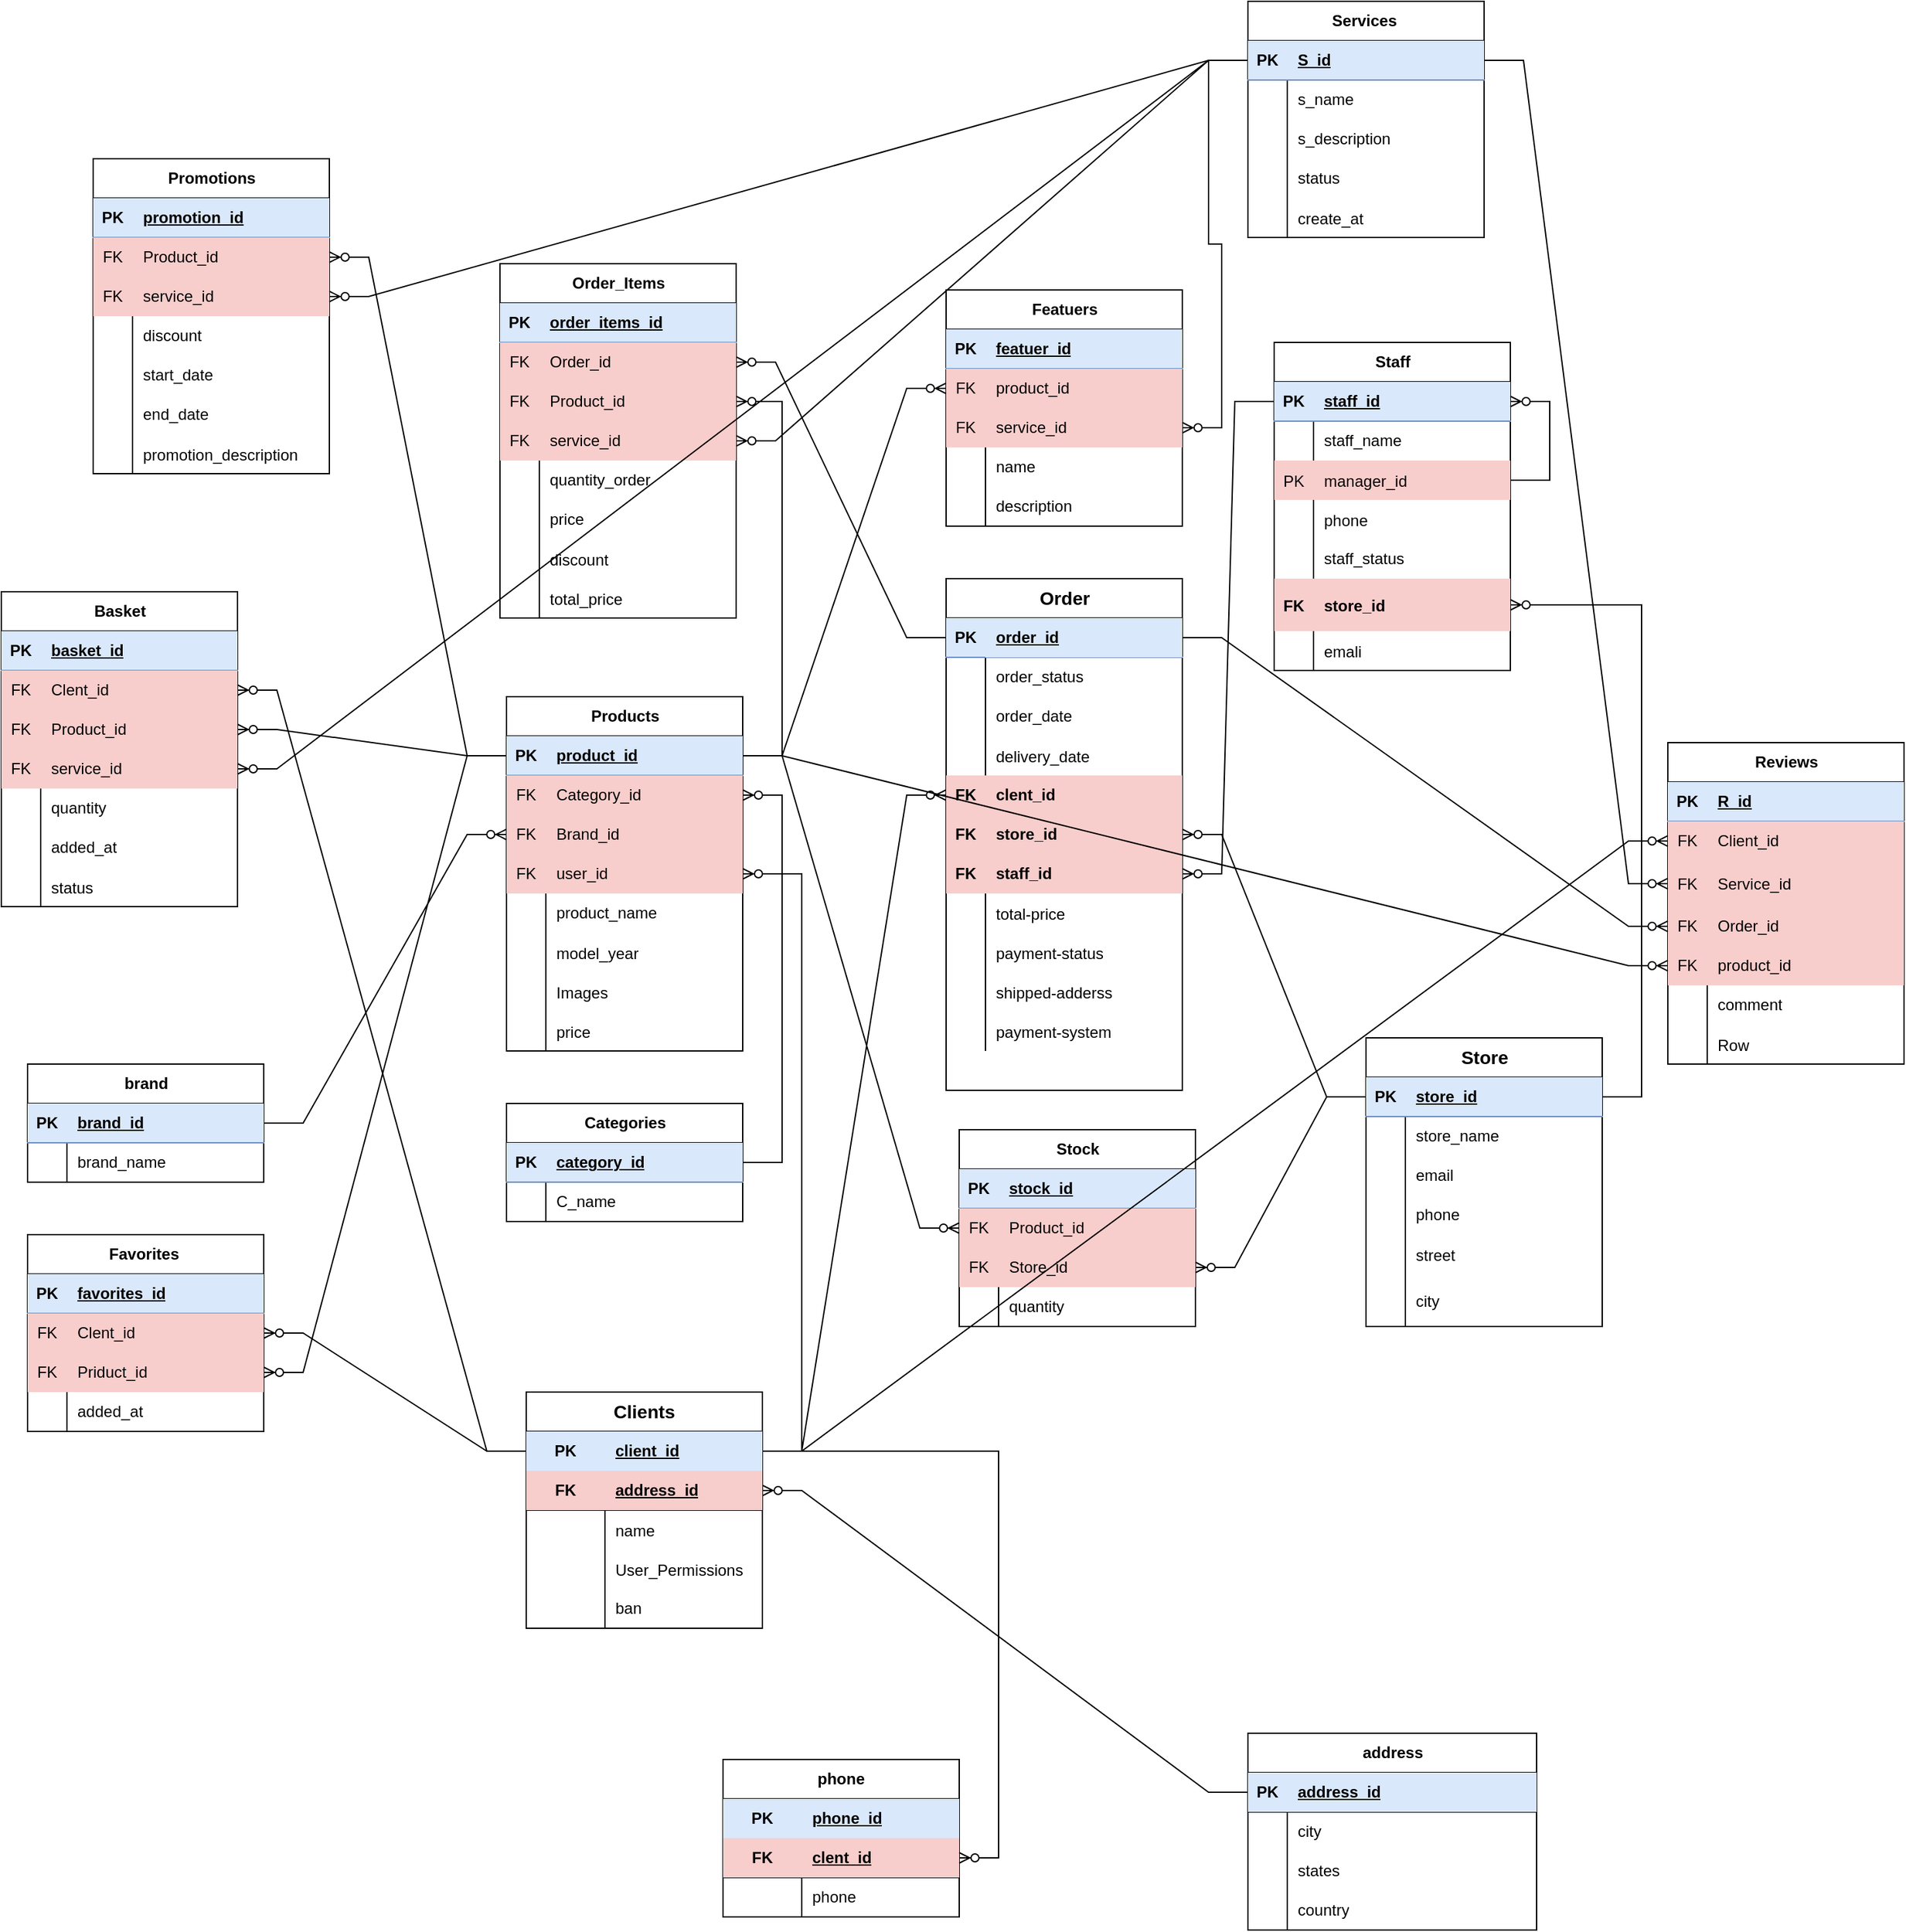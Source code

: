 <mxfile version="26.2.2">
  <diagram name="Page-1" id="zFxxOJdJe8V_3VL8iux7">
    <mxGraphModel dx="2671" dy="1673" grid="1" gridSize="10" guides="1" tooltips="1" connect="1" arrows="1" fold="1" page="0" pageScale="1" pageWidth="850" pageHeight="1100" background="none" math="0" shadow="0">
      <root>
        <mxCell id="0" />
        <mxCell id="1" parent="0" />
        <mxCell id="1csSQQ8nAlI6d5LrPPRQ-17" value="address" style="shape=table;startSize=30;container=1;collapsible=1;childLayout=tableLayout;fixedRows=1;rowLines=0;fontStyle=1;align=center;resizeLast=1;html=1;movable=0;resizable=0;rotatable=0;deletable=0;editable=0;locked=1;connectable=0;" parent="1" vertex="1">
          <mxGeometry x="-210" y="750" width="220" height="150" as="geometry" />
        </mxCell>
        <mxCell id="1csSQQ8nAlI6d5LrPPRQ-18" value="" style="shape=tableRow;horizontal=0;startSize=0;swimlaneHead=0;swimlaneBody=0;fillColor=none;collapsible=0;dropTarget=0;points=[[0,0.5],[1,0.5]];portConstraint=eastwest;top=0;left=0;right=0;bottom=1;" parent="1csSQQ8nAlI6d5LrPPRQ-17" vertex="1">
          <mxGeometry y="30" width="220" height="30" as="geometry" />
        </mxCell>
        <mxCell id="1csSQQ8nAlI6d5LrPPRQ-19" value="PK" style="shape=partialRectangle;connectable=0;fillColor=#dae8fc;top=0;left=0;bottom=0;right=0;fontStyle=1;overflow=hidden;whiteSpace=wrap;html=1;strokeColor=#6c8ebf;" parent="1csSQQ8nAlI6d5LrPPRQ-18" vertex="1">
          <mxGeometry width="30" height="30" as="geometry">
            <mxRectangle width="30" height="30" as="alternateBounds" />
          </mxGeometry>
        </mxCell>
        <mxCell id="1csSQQ8nAlI6d5LrPPRQ-20" value="address_id" style="shape=partialRectangle;connectable=0;fillColor=#dae8fc;top=0;left=0;bottom=0;right=0;align=left;spacingLeft=6;fontStyle=5;overflow=hidden;whiteSpace=wrap;html=1;strokeColor=#6c8ebf;" parent="1csSQQ8nAlI6d5LrPPRQ-18" vertex="1">
          <mxGeometry x="30" width="190" height="30" as="geometry">
            <mxRectangle width="190" height="30" as="alternateBounds" />
          </mxGeometry>
        </mxCell>
        <mxCell id="1csSQQ8nAlI6d5LrPPRQ-21" value="" style="shape=tableRow;horizontal=0;startSize=0;swimlaneHead=0;swimlaneBody=0;fillColor=none;collapsible=0;dropTarget=0;points=[[0,0.5],[1,0.5]];portConstraint=eastwest;top=0;left=0;right=0;bottom=0;" parent="1csSQQ8nAlI6d5LrPPRQ-17" vertex="1">
          <mxGeometry y="60" width="220" height="30" as="geometry" />
        </mxCell>
        <mxCell id="1csSQQ8nAlI6d5LrPPRQ-22" value="" style="shape=partialRectangle;connectable=0;fillColor=none;top=0;left=0;bottom=0;right=0;editable=1;overflow=hidden;whiteSpace=wrap;html=1;" parent="1csSQQ8nAlI6d5LrPPRQ-21" vertex="1">
          <mxGeometry width="30" height="30" as="geometry">
            <mxRectangle width="30" height="30" as="alternateBounds" />
          </mxGeometry>
        </mxCell>
        <mxCell id="1csSQQ8nAlI6d5LrPPRQ-23" value="city" style="shape=partialRectangle;connectable=0;fillColor=none;top=0;left=0;bottom=0;right=0;align=left;spacingLeft=6;overflow=hidden;whiteSpace=wrap;html=1;" parent="1csSQQ8nAlI6d5LrPPRQ-21" vertex="1">
          <mxGeometry x="30" width="190" height="30" as="geometry">
            <mxRectangle width="190" height="30" as="alternateBounds" />
          </mxGeometry>
        </mxCell>
        <mxCell id="1csSQQ8nAlI6d5LrPPRQ-24" value="" style="shape=tableRow;horizontal=0;startSize=0;swimlaneHead=0;swimlaneBody=0;fillColor=none;collapsible=0;dropTarget=0;points=[[0,0.5],[1,0.5]];portConstraint=eastwest;top=0;left=0;right=0;bottom=0;" parent="1csSQQ8nAlI6d5LrPPRQ-17" vertex="1">
          <mxGeometry y="90" width="220" height="30" as="geometry" />
        </mxCell>
        <mxCell id="1csSQQ8nAlI6d5LrPPRQ-25" value="" style="shape=partialRectangle;connectable=0;fillColor=none;top=0;left=0;bottom=0;right=0;editable=1;overflow=hidden;whiteSpace=wrap;html=1;" parent="1csSQQ8nAlI6d5LrPPRQ-24" vertex="1">
          <mxGeometry width="30" height="30" as="geometry">
            <mxRectangle width="30" height="30" as="alternateBounds" />
          </mxGeometry>
        </mxCell>
        <mxCell id="1csSQQ8nAlI6d5LrPPRQ-26" value="states" style="shape=partialRectangle;connectable=0;fillColor=none;top=0;left=0;bottom=0;right=0;align=left;spacingLeft=6;overflow=hidden;whiteSpace=wrap;html=1;" parent="1csSQQ8nAlI6d5LrPPRQ-24" vertex="1">
          <mxGeometry x="30" width="190" height="30" as="geometry">
            <mxRectangle width="190" height="30" as="alternateBounds" />
          </mxGeometry>
        </mxCell>
        <mxCell id="1csSQQ8nAlI6d5LrPPRQ-27" value="" style="shape=tableRow;horizontal=0;startSize=0;swimlaneHead=0;swimlaneBody=0;fillColor=none;collapsible=0;dropTarget=0;points=[[0,0.5],[1,0.5]];portConstraint=eastwest;top=0;left=0;right=0;bottom=0;" parent="1csSQQ8nAlI6d5LrPPRQ-17" vertex="1">
          <mxGeometry y="120" width="220" height="30" as="geometry" />
        </mxCell>
        <mxCell id="1csSQQ8nAlI6d5LrPPRQ-28" value="" style="shape=partialRectangle;connectable=0;fillColor=none;top=0;left=0;bottom=0;right=0;editable=1;overflow=hidden;whiteSpace=wrap;html=1;" parent="1csSQQ8nAlI6d5LrPPRQ-27" vertex="1">
          <mxGeometry width="30" height="30" as="geometry">
            <mxRectangle width="30" height="30" as="alternateBounds" />
          </mxGeometry>
        </mxCell>
        <mxCell id="1csSQQ8nAlI6d5LrPPRQ-29" value="country" style="shape=partialRectangle;connectable=0;fillColor=none;top=0;left=0;bottom=0;right=0;align=left;spacingLeft=6;overflow=hidden;whiteSpace=wrap;html=1;" parent="1csSQQ8nAlI6d5LrPPRQ-27" vertex="1">
          <mxGeometry x="30" width="190" height="30" as="geometry">
            <mxRectangle width="190" height="30" as="alternateBounds" />
          </mxGeometry>
        </mxCell>
        <mxCell id="1csSQQ8nAlI6d5LrPPRQ-46" value="" style="edgeStyle=entityRelationEdgeStyle;fontSize=12;html=1;endArrow=ERzeroToMany;endFill=1;rounded=0;movable=0;resizable=0;rotatable=0;deletable=0;editable=0;locked=1;connectable=0;" parent="1" source="1csSQQ8nAlI6d5LrPPRQ-18" target="1csSQQ8nAlI6d5LrPPRQ-37" edge="1">
          <mxGeometry width="100" height="100" relative="1" as="geometry">
            <mxPoint x="-490" y="140" as="sourcePoint" />
            <mxPoint x="-310" y="-160" as="targetPoint" />
            <Array as="points">
              <mxPoint x="-400" y="-180" />
            </Array>
          </mxGeometry>
        </mxCell>
        <mxCell id="1csSQQ8nAlI6d5LrPPRQ-33" value="&lt;h3&gt;Clients&lt;/h3&gt;" style="shape=table;startSize=30;container=1;collapsible=1;childLayout=tableLayout;fixedRows=1;rowLines=0;fontStyle=1;align=center;resizeLast=1;html=1;whiteSpace=wrap;movable=1;resizable=1;rotatable=1;deletable=1;editable=1;locked=0;connectable=1;" parent="1" vertex="1">
          <mxGeometry x="-760" y="490" width="180" height="180" as="geometry" />
        </mxCell>
        <mxCell id="1csSQQ8nAlI6d5LrPPRQ-34" value="" style="shape=tableRow;horizontal=0;startSize=0;swimlaneHead=0;swimlaneBody=0;fillColor=none;collapsible=0;dropTarget=0;points=[[0,0.5],[1,0.5]];portConstraint=eastwest;top=0;left=0;right=0;bottom=0;html=1;" parent="1csSQQ8nAlI6d5LrPPRQ-33" vertex="1">
          <mxGeometry y="30" width="180" height="30" as="geometry" />
        </mxCell>
        <mxCell id="1csSQQ8nAlI6d5LrPPRQ-35" value="PK" style="shape=partialRectangle;connectable=0;fillColor=#dae8fc;top=0;left=0;bottom=0;right=0;fontStyle=1;overflow=hidden;html=1;whiteSpace=wrap;strokeColor=#6c8ebf;" parent="1csSQQ8nAlI6d5LrPPRQ-34" vertex="1">
          <mxGeometry width="60" height="30" as="geometry">
            <mxRectangle width="60" height="30" as="alternateBounds" />
          </mxGeometry>
        </mxCell>
        <mxCell id="1csSQQ8nAlI6d5LrPPRQ-36" value="client_id" style="shape=partialRectangle;connectable=0;fillColor=#dae8fc;top=0;left=0;bottom=0;right=0;align=left;spacingLeft=6;fontStyle=5;overflow=hidden;html=1;whiteSpace=wrap;strokeColor=#6c8ebf;" parent="1csSQQ8nAlI6d5LrPPRQ-34" vertex="1">
          <mxGeometry x="60" width="120" height="30" as="geometry">
            <mxRectangle width="120" height="30" as="alternateBounds" />
          </mxGeometry>
        </mxCell>
        <mxCell id="1csSQQ8nAlI6d5LrPPRQ-37" value="" style="shape=tableRow;horizontal=0;startSize=0;swimlaneHead=0;swimlaneBody=0;fillColor=none;collapsible=0;dropTarget=0;points=[[0,0.5],[1,0.5]];portConstraint=eastwest;top=0;left=0;right=0;bottom=1;html=1;" parent="1csSQQ8nAlI6d5LrPPRQ-33" vertex="1">
          <mxGeometry y="60" width="180" height="30" as="geometry" />
        </mxCell>
        <mxCell id="1csSQQ8nAlI6d5LrPPRQ-38" value="FK" style="shape=partialRectangle;connectable=0;fillColor=#f8cecc;top=0;left=0;bottom=0;right=0;fontStyle=1;overflow=hidden;html=1;whiteSpace=wrap;strokeColor=#b85450;" parent="1csSQQ8nAlI6d5LrPPRQ-37" vertex="1">
          <mxGeometry width="60" height="30" as="geometry">
            <mxRectangle width="60" height="30" as="alternateBounds" />
          </mxGeometry>
        </mxCell>
        <mxCell id="1csSQQ8nAlI6d5LrPPRQ-39" value="address_id" style="shape=partialRectangle;connectable=0;fillColor=#f8cecc;top=0;left=0;bottom=0;right=0;align=left;spacingLeft=6;fontStyle=5;overflow=hidden;html=1;whiteSpace=wrap;strokeColor=#b85450;" parent="1csSQQ8nAlI6d5LrPPRQ-37" vertex="1">
          <mxGeometry x="60" width="120" height="30" as="geometry">
            <mxRectangle width="120" height="30" as="alternateBounds" />
          </mxGeometry>
        </mxCell>
        <mxCell id="1csSQQ8nAlI6d5LrPPRQ-54" value="" style="shape=tableRow;horizontal=0;startSize=0;swimlaneHead=0;swimlaneBody=0;fillColor=none;collapsible=0;dropTarget=0;points=[[0,0.5],[1,0.5]];portConstraint=eastwest;top=0;left=0;right=0;bottom=0;" parent="1csSQQ8nAlI6d5LrPPRQ-33" vertex="1">
          <mxGeometry y="90" width="180" height="30" as="geometry" />
        </mxCell>
        <mxCell id="1csSQQ8nAlI6d5LrPPRQ-55" value="" style="shape=partialRectangle;connectable=0;fillColor=none;top=0;left=0;bottom=0;right=0;editable=1;overflow=hidden;" parent="1csSQQ8nAlI6d5LrPPRQ-54" vertex="1">
          <mxGeometry width="60" height="30" as="geometry">
            <mxRectangle width="60" height="30" as="alternateBounds" />
          </mxGeometry>
        </mxCell>
        <mxCell id="1csSQQ8nAlI6d5LrPPRQ-56" value="name" style="shape=partialRectangle;connectable=0;fillColor=none;top=0;left=0;bottom=0;right=0;align=left;spacingLeft=6;overflow=hidden;" parent="1csSQQ8nAlI6d5LrPPRQ-54" vertex="1">
          <mxGeometry x="60" width="120" height="30" as="geometry">
            <mxRectangle width="120" height="30" as="alternateBounds" />
          </mxGeometry>
        </mxCell>
        <mxCell id="1csSQQ8nAlI6d5LrPPRQ-50" value="" style="shape=tableRow;horizontal=0;startSize=0;swimlaneHead=0;swimlaneBody=0;fillColor=none;collapsible=0;dropTarget=0;points=[[0,0.5],[1,0.5]];portConstraint=eastwest;top=0;left=0;right=0;bottom=0;" parent="1csSQQ8nAlI6d5LrPPRQ-33" vertex="1">
          <mxGeometry y="120" width="180" height="30" as="geometry" />
        </mxCell>
        <mxCell id="1csSQQ8nAlI6d5LrPPRQ-51" value="" style="shape=partialRectangle;connectable=0;fillColor=none;top=0;left=0;bottom=0;right=0;editable=1;overflow=hidden;" parent="1csSQQ8nAlI6d5LrPPRQ-50" vertex="1">
          <mxGeometry width="60" height="30" as="geometry">
            <mxRectangle width="60" height="30" as="alternateBounds" />
          </mxGeometry>
        </mxCell>
        <mxCell id="1csSQQ8nAlI6d5LrPPRQ-52" value="User_Permissions" style="shape=partialRectangle;connectable=0;fillColor=none;top=0;left=0;bottom=0;right=0;align=left;spacingLeft=6;overflow=hidden;" parent="1csSQQ8nAlI6d5LrPPRQ-50" vertex="1">
          <mxGeometry x="60" width="120" height="30" as="geometry">
            <mxRectangle width="120" height="30" as="alternateBounds" />
          </mxGeometry>
        </mxCell>
        <mxCell id="1csSQQ8nAlI6d5LrPPRQ-43" value="" style="shape=tableRow;horizontal=0;startSize=0;swimlaneHead=0;swimlaneBody=0;fillColor=none;collapsible=0;dropTarget=0;points=[[0,0.5],[1,0.5]];portConstraint=eastwest;top=0;left=0;right=0;bottom=0;html=1;" parent="1csSQQ8nAlI6d5LrPPRQ-33" vertex="1">
          <mxGeometry y="150" width="180" height="30" as="geometry" />
        </mxCell>
        <mxCell id="1csSQQ8nAlI6d5LrPPRQ-44" value="" style="shape=partialRectangle;connectable=0;fillColor=none;top=0;left=0;bottom=0;right=0;editable=1;overflow=hidden;html=1;whiteSpace=wrap;" parent="1csSQQ8nAlI6d5LrPPRQ-43" vertex="1">
          <mxGeometry width="60" height="30" as="geometry">
            <mxRectangle width="60" height="30" as="alternateBounds" />
          </mxGeometry>
        </mxCell>
        <mxCell id="1csSQQ8nAlI6d5LrPPRQ-45" value="ban" style="shape=partialRectangle;connectable=0;fillColor=none;top=0;left=0;bottom=0;right=0;align=left;spacingLeft=6;overflow=hidden;html=1;whiteSpace=wrap;" parent="1csSQQ8nAlI6d5LrPPRQ-43" vertex="1">
          <mxGeometry x="60" width="120" height="30" as="geometry">
            <mxRectangle width="120" height="30" as="alternateBounds" />
          </mxGeometry>
        </mxCell>
        <mxCell id="1csSQQ8nAlI6d5LrPPRQ-61" value="phone" style="shape=table;startSize=30;container=1;collapsible=1;childLayout=tableLayout;fixedRows=1;rowLines=0;fontStyle=1;align=center;resizeLast=1;html=1;whiteSpace=wrap;movable=0;resizable=0;rotatable=0;deletable=0;editable=0;locked=1;connectable=0;" parent="1" vertex="1">
          <mxGeometry x="-610" y="770" width="180" height="120" as="geometry" />
        </mxCell>
        <mxCell id="1csSQQ8nAlI6d5LrPPRQ-62" value="" style="shape=tableRow;horizontal=0;startSize=0;swimlaneHead=0;swimlaneBody=0;fillColor=none;collapsible=0;dropTarget=0;points=[[0,0.5],[1,0.5]];portConstraint=eastwest;top=0;left=0;right=0;bottom=0;html=1;" parent="1csSQQ8nAlI6d5LrPPRQ-61" vertex="1">
          <mxGeometry y="30" width="180" height="30" as="geometry" />
        </mxCell>
        <mxCell id="1csSQQ8nAlI6d5LrPPRQ-63" value="PK" style="shape=partialRectangle;connectable=0;fillColor=#dae8fc;top=0;left=0;bottom=0;right=0;fontStyle=1;overflow=hidden;html=1;whiteSpace=wrap;strokeColor=#6c8ebf;" parent="1csSQQ8nAlI6d5LrPPRQ-62" vertex="1">
          <mxGeometry width="60" height="30" as="geometry">
            <mxRectangle width="60" height="30" as="alternateBounds" />
          </mxGeometry>
        </mxCell>
        <mxCell id="1csSQQ8nAlI6d5LrPPRQ-64" value="phone_id" style="shape=partialRectangle;connectable=0;fillColor=#dae8fc;top=0;left=0;bottom=0;right=0;align=left;spacingLeft=6;fontStyle=5;overflow=hidden;html=1;whiteSpace=wrap;strokeColor=#6c8ebf;" parent="1csSQQ8nAlI6d5LrPPRQ-62" vertex="1">
          <mxGeometry x="60" width="120" height="30" as="geometry">
            <mxRectangle width="120" height="30" as="alternateBounds" />
          </mxGeometry>
        </mxCell>
        <mxCell id="1csSQQ8nAlI6d5LrPPRQ-65" value="" style="shape=tableRow;horizontal=0;startSize=0;swimlaneHead=0;swimlaneBody=0;fillColor=none;collapsible=0;dropTarget=0;points=[[0,0.5],[1,0.5]];portConstraint=eastwest;top=0;left=0;right=0;bottom=1;html=1;" parent="1csSQQ8nAlI6d5LrPPRQ-61" vertex="1">
          <mxGeometry y="60" width="180" height="30" as="geometry" />
        </mxCell>
        <mxCell id="1csSQQ8nAlI6d5LrPPRQ-66" value="FK" style="shape=partialRectangle;connectable=0;fillColor=#f8cecc;top=0;left=0;bottom=0;right=0;fontStyle=1;overflow=hidden;html=1;whiteSpace=wrap;strokeColor=#b85450;" parent="1csSQQ8nAlI6d5LrPPRQ-65" vertex="1">
          <mxGeometry width="60" height="30" as="geometry">
            <mxRectangle width="60" height="30" as="alternateBounds" />
          </mxGeometry>
        </mxCell>
        <mxCell id="1csSQQ8nAlI6d5LrPPRQ-67" value="clent_id" style="shape=partialRectangle;connectable=0;fillColor=#f8cecc;top=0;left=0;bottom=0;right=0;align=left;spacingLeft=6;fontStyle=5;overflow=hidden;html=1;whiteSpace=wrap;strokeColor=#b85450;" parent="1csSQQ8nAlI6d5LrPPRQ-65" vertex="1">
          <mxGeometry x="60" width="120" height="30" as="geometry">
            <mxRectangle width="120" height="30" as="alternateBounds" />
          </mxGeometry>
        </mxCell>
        <mxCell id="1csSQQ8nAlI6d5LrPPRQ-68" value="" style="shape=tableRow;horizontal=0;startSize=0;swimlaneHead=0;swimlaneBody=0;fillColor=none;collapsible=0;dropTarget=0;points=[[0,0.5],[1,0.5]];portConstraint=eastwest;top=0;left=0;right=0;bottom=0;html=1;" parent="1csSQQ8nAlI6d5LrPPRQ-61" vertex="1">
          <mxGeometry y="90" width="180" height="30" as="geometry" />
        </mxCell>
        <mxCell id="1csSQQ8nAlI6d5LrPPRQ-69" value="" style="shape=partialRectangle;connectable=0;fillColor=none;top=0;left=0;bottom=0;right=0;editable=1;overflow=hidden;html=1;whiteSpace=wrap;" parent="1csSQQ8nAlI6d5LrPPRQ-68" vertex="1">
          <mxGeometry width="60" height="30" as="geometry">
            <mxRectangle width="60" height="30" as="alternateBounds" />
          </mxGeometry>
        </mxCell>
        <mxCell id="1csSQQ8nAlI6d5LrPPRQ-70" value="phone" style="shape=partialRectangle;connectable=0;fillColor=none;top=0;left=0;bottom=0;right=0;align=left;spacingLeft=6;overflow=hidden;html=1;whiteSpace=wrap;" parent="1csSQQ8nAlI6d5LrPPRQ-68" vertex="1">
          <mxGeometry x="60" width="120" height="30" as="geometry">
            <mxRectangle width="120" height="30" as="alternateBounds" />
          </mxGeometry>
        </mxCell>
        <mxCell id="1csSQQ8nAlI6d5LrPPRQ-74" value="" style="edgeStyle=entityRelationEdgeStyle;fontSize=12;html=1;endArrow=ERzeroToMany;endFill=1;rounded=0;movable=0;resizable=0;rotatable=0;deletable=0;editable=0;locked=1;connectable=0;" parent="1" source="1csSQQ8nAlI6d5LrPPRQ-34" target="1csSQQ8nAlI6d5LrPPRQ-65" edge="1">
          <mxGeometry width="100" height="100" relative="1" as="geometry">
            <mxPoint x="-400" y="30" as="sourcePoint" />
            <mxPoint x="-300" y="-70" as="targetPoint" />
          </mxGeometry>
        </mxCell>
        <mxCell id="iqq_JIf5we2sCBFQcWLj-32" value="" style="edgeStyle=entityRelationEdgeStyle;fontSize=12;html=1;endArrow=ERzeroToMany;endFill=1;rounded=0;movable=0;resizable=0;rotatable=0;deletable=0;editable=0;locked=1;connectable=0;" parent="1" source="1csSQQ8nAlI6d5LrPPRQ-34" target="iqq_JIf5we2sCBFQcWLj-76" edge="1">
          <mxGeometry width="100" height="100" relative="1" as="geometry">
            <mxPoint x="-430" y="320" as="sourcePoint" />
            <mxPoint x="-380" y="85" as="targetPoint" />
          </mxGeometry>
        </mxCell>
        <mxCell id="iqq_JIf5we2sCBFQcWLj-57" value="&lt;h3 style=&quot;text-wrap-mode: wrap;&quot;&gt;Order&lt;/h3&gt;" style="shape=table;startSize=30;container=1;collapsible=1;childLayout=tableLayout;fixedRows=1;rowLines=0;fontStyle=1;align=center;resizeLast=1;html=1;movable=0;resizable=0;rotatable=0;deletable=0;editable=0;locked=1;connectable=0;" parent="1" vertex="1">
          <mxGeometry x="-440" y="-130" width="180" height="390" as="geometry" />
        </mxCell>
        <mxCell id="iqq_JIf5we2sCBFQcWLj-58" value="" style="shape=tableRow;horizontal=0;startSize=0;swimlaneHead=0;swimlaneBody=0;fillColor=#dae8fc;collapsible=0;dropTarget=0;points=[[0,0.5],[1,0.5]];portConstraint=eastwest;top=0;left=0;right=0;bottom=1;strokeColor=#6c8ebf;" parent="iqq_JIf5we2sCBFQcWLj-57" vertex="1">
          <mxGeometry y="30" width="180" height="30" as="geometry" />
        </mxCell>
        <mxCell id="iqq_JIf5we2sCBFQcWLj-59" value="PK" style="shape=partialRectangle;connectable=0;fillColor=none;top=0;left=0;bottom=0;right=0;fontStyle=1;overflow=hidden;whiteSpace=wrap;html=1;" parent="iqq_JIf5we2sCBFQcWLj-58" vertex="1">
          <mxGeometry width="30" height="30" as="geometry">
            <mxRectangle width="30" height="30" as="alternateBounds" />
          </mxGeometry>
        </mxCell>
        <mxCell id="iqq_JIf5we2sCBFQcWLj-60" value="order_id" style="shape=partialRectangle;connectable=0;fillColor=#dae8fc;top=0;left=0;bottom=0;right=0;align=left;spacingLeft=6;fontStyle=5;overflow=hidden;whiteSpace=wrap;html=1;strokeColor=#6c8ebf;" parent="iqq_JIf5we2sCBFQcWLj-58" vertex="1">
          <mxGeometry x="30" width="150" height="30" as="geometry">
            <mxRectangle width="150" height="30" as="alternateBounds" />
          </mxGeometry>
        </mxCell>
        <mxCell id="iqq_JIf5we2sCBFQcWLj-61" value="" style="shape=tableRow;horizontal=0;startSize=0;swimlaneHead=0;swimlaneBody=0;fillColor=none;collapsible=0;dropTarget=0;points=[[0,0.5],[1,0.5]];portConstraint=eastwest;top=0;left=0;right=0;bottom=0;" parent="iqq_JIf5we2sCBFQcWLj-57" vertex="1">
          <mxGeometry y="60" width="180" height="30" as="geometry" />
        </mxCell>
        <mxCell id="iqq_JIf5we2sCBFQcWLj-62" value="" style="shape=partialRectangle;connectable=0;fillColor=none;top=0;left=0;bottom=0;right=0;editable=1;overflow=hidden;whiteSpace=wrap;html=1;" parent="iqq_JIf5we2sCBFQcWLj-61" vertex="1">
          <mxGeometry width="30" height="30" as="geometry">
            <mxRectangle width="30" height="30" as="alternateBounds" />
          </mxGeometry>
        </mxCell>
        <mxCell id="iqq_JIf5we2sCBFQcWLj-63" value="order_status" style="shape=partialRectangle;connectable=0;fillColor=none;top=0;left=0;bottom=0;right=0;align=left;spacingLeft=6;overflow=hidden;whiteSpace=wrap;html=1;" parent="iqq_JIf5we2sCBFQcWLj-61" vertex="1">
          <mxGeometry x="30" width="150" height="30" as="geometry">
            <mxRectangle width="150" height="30" as="alternateBounds" />
          </mxGeometry>
        </mxCell>
        <mxCell id="iqq_JIf5we2sCBFQcWLj-64" value="" style="shape=tableRow;horizontal=0;startSize=0;swimlaneHead=0;swimlaneBody=0;fillColor=none;collapsible=0;dropTarget=0;points=[[0,0.5],[1,0.5]];portConstraint=eastwest;top=0;left=0;right=0;bottom=0;" parent="iqq_JIf5we2sCBFQcWLj-57" vertex="1">
          <mxGeometry y="90" width="180" height="30" as="geometry" />
        </mxCell>
        <mxCell id="iqq_JIf5we2sCBFQcWLj-65" value="" style="shape=partialRectangle;connectable=0;fillColor=none;top=0;left=0;bottom=0;right=0;editable=1;overflow=hidden;whiteSpace=wrap;html=1;" parent="iqq_JIf5we2sCBFQcWLj-64" vertex="1">
          <mxGeometry width="30" height="30" as="geometry">
            <mxRectangle width="30" height="30" as="alternateBounds" />
          </mxGeometry>
        </mxCell>
        <mxCell id="iqq_JIf5we2sCBFQcWLj-66" value="order_date" style="shape=partialRectangle;connectable=0;fillColor=none;top=0;left=0;bottom=0;right=0;align=left;spacingLeft=6;overflow=hidden;whiteSpace=wrap;html=1;" parent="iqq_JIf5we2sCBFQcWLj-64" vertex="1">
          <mxGeometry x="30" width="150" height="30" as="geometry">
            <mxRectangle width="150" height="30" as="alternateBounds" />
          </mxGeometry>
        </mxCell>
        <mxCell id="iqq_JIf5we2sCBFQcWLj-70" value="" style="shape=tableRow;horizontal=0;startSize=0;swimlaneHead=0;swimlaneBody=0;fillColor=none;collapsible=0;dropTarget=0;points=[[0,0.5],[1,0.5]];portConstraint=eastwest;top=0;left=0;right=0;bottom=0;" parent="iqq_JIf5we2sCBFQcWLj-57" vertex="1">
          <mxGeometry y="120" width="180" height="30" as="geometry" />
        </mxCell>
        <mxCell id="iqq_JIf5we2sCBFQcWLj-71" value="" style="shape=partialRectangle;connectable=0;fillColor=none;top=0;left=0;bottom=0;right=0;editable=1;overflow=hidden;" parent="iqq_JIf5we2sCBFQcWLj-70" vertex="1">
          <mxGeometry width="30" height="30" as="geometry">
            <mxRectangle width="30" height="30" as="alternateBounds" />
          </mxGeometry>
        </mxCell>
        <mxCell id="iqq_JIf5we2sCBFQcWLj-72" value="delivery_date" style="shape=partialRectangle;connectable=0;fillColor=none;top=0;left=0;bottom=0;right=0;align=left;spacingLeft=6;overflow=hidden;" parent="iqq_JIf5we2sCBFQcWLj-70" vertex="1">
          <mxGeometry x="30" width="150" height="30" as="geometry">
            <mxRectangle width="150" height="30" as="alternateBounds" />
          </mxGeometry>
        </mxCell>
        <mxCell id="iqq_JIf5we2sCBFQcWLj-76" value="" style="shape=tableRow;horizontal=0;startSize=0;swimlaneHead=0;swimlaneBody=0;fillColor=#f8cecc;collapsible=0;dropTarget=0;points=[[0,0.5],[1,0.5]];portConstraint=eastwest;top=0;left=0;right=0;bottom=0;strokeColor=#b85450;" parent="iqq_JIf5we2sCBFQcWLj-57" vertex="1">
          <mxGeometry y="150" width="180" height="30" as="geometry" />
        </mxCell>
        <mxCell id="iqq_JIf5we2sCBFQcWLj-77" value="&lt;b&gt;FK&lt;/b&gt;" style="shape=partialRectangle;connectable=0;fillColor=none;top=0;left=0;bottom=0;right=0;fontStyle=0;overflow=hidden;whiteSpace=wrap;html=1;" parent="iqq_JIf5we2sCBFQcWLj-76" vertex="1">
          <mxGeometry width="30" height="30" as="geometry">
            <mxRectangle width="30" height="30" as="alternateBounds" />
          </mxGeometry>
        </mxCell>
        <mxCell id="iqq_JIf5we2sCBFQcWLj-78" value="&lt;b&gt;clent_id&lt;/b&gt;" style="shape=partialRectangle;connectable=0;fillColor=none;top=0;left=0;bottom=0;right=0;align=left;spacingLeft=6;fontStyle=0;overflow=hidden;whiteSpace=wrap;html=1;" parent="iqq_JIf5we2sCBFQcWLj-76" vertex="1">
          <mxGeometry x="30" width="150" height="30" as="geometry">
            <mxRectangle width="150" height="30" as="alternateBounds" />
          </mxGeometry>
        </mxCell>
        <mxCell id="iqq_JIf5we2sCBFQcWLj-73" value="" style="shape=tableRow;horizontal=0;startSize=0;swimlaneHead=0;swimlaneBody=0;fillColor=#f8cecc;collapsible=0;dropTarget=0;points=[[0,0.5],[1,0.5]];portConstraint=eastwest;top=0;left=0;right=0;bottom=0;strokeColor=#b85450;" parent="iqq_JIf5we2sCBFQcWLj-57" vertex="1">
          <mxGeometry y="180" width="180" height="30" as="geometry" />
        </mxCell>
        <mxCell id="iqq_JIf5we2sCBFQcWLj-74" value="&lt;b&gt;FK&lt;/b&gt;" style="shape=partialRectangle;connectable=0;fillColor=none;top=0;left=0;bottom=0;right=0;fontStyle=0;overflow=hidden;whiteSpace=wrap;html=1;" parent="iqq_JIf5we2sCBFQcWLj-73" vertex="1">
          <mxGeometry width="30" height="30" as="geometry">
            <mxRectangle width="30" height="30" as="alternateBounds" />
          </mxGeometry>
        </mxCell>
        <mxCell id="iqq_JIf5we2sCBFQcWLj-75" value="&lt;b&gt;store_id&lt;/b&gt;" style="shape=partialRectangle;connectable=0;fillColor=none;top=0;left=0;bottom=0;right=0;align=left;spacingLeft=6;fontStyle=0;overflow=hidden;whiteSpace=wrap;html=1;shadow=0;verticalAlign=middle;" parent="iqq_JIf5we2sCBFQcWLj-73" vertex="1">
          <mxGeometry x="30" width="150" height="30" as="geometry">
            <mxRectangle width="150" height="30" as="alternateBounds" />
          </mxGeometry>
        </mxCell>
        <mxCell id="iqq_JIf5we2sCBFQcWLj-79" value="" style="shape=tableRow;horizontal=0;startSize=0;swimlaneHead=0;swimlaneBody=0;fillColor=#f8cecc;collapsible=0;dropTarget=0;points=[[0,0.5],[1,0.5]];portConstraint=eastwest;top=0;left=0;right=0;bottom=0;strokeColor=#b85450;" parent="iqq_JIf5we2sCBFQcWLj-57" vertex="1">
          <mxGeometry y="210" width="180" height="30" as="geometry" />
        </mxCell>
        <mxCell id="iqq_JIf5we2sCBFQcWLj-80" value="&lt;b&gt;FK&lt;/b&gt;" style="shape=partialRectangle;connectable=0;fillColor=none;top=0;left=0;bottom=0;right=0;fontStyle=0;overflow=hidden;whiteSpace=wrap;html=1;" parent="iqq_JIf5we2sCBFQcWLj-79" vertex="1">
          <mxGeometry width="30" height="30" as="geometry">
            <mxRectangle width="30" height="30" as="alternateBounds" />
          </mxGeometry>
        </mxCell>
        <mxCell id="iqq_JIf5we2sCBFQcWLj-81" value="&lt;b&gt;staff_id&lt;/b&gt;" style="shape=partialRectangle;connectable=0;fillColor=none;top=0;left=0;bottom=0;right=0;align=left;spacingLeft=6;fontStyle=0;overflow=hidden;whiteSpace=wrap;html=1;" parent="iqq_JIf5we2sCBFQcWLj-79" vertex="1">
          <mxGeometry x="30" width="150" height="30" as="geometry">
            <mxRectangle width="150" height="30" as="alternateBounds" />
          </mxGeometry>
        </mxCell>
        <mxCell id="Jfvl8fKgz3qT89-y-cAG-153" value="" style="shape=tableRow;horizontal=0;startSize=0;swimlaneHead=0;swimlaneBody=0;fillColor=none;collapsible=0;dropTarget=0;points=[[0,0.5],[1,0.5]];portConstraint=eastwest;top=0;left=0;right=0;bottom=0;" parent="iqq_JIf5we2sCBFQcWLj-57" vertex="1">
          <mxGeometry y="240" width="180" height="30" as="geometry" />
        </mxCell>
        <mxCell id="Jfvl8fKgz3qT89-y-cAG-154" value="" style="shape=partialRectangle;connectable=0;fillColor=none;top=0;left=0;bottom=0;right=0;editable=1;overflow=hidden;" parent="Jfvl8fKgz3qT89-y-cAG-153" vertex="1">
          <mxGeometry width="30" height="30" as="geometry">
            <mxRectangle width="30" height="30" as="alternateBounds" />
          </mxGeometry>
        </mxCell>
        <mxCell id="Jfvl8fKgz3qT89-y-cAG-155" value="total-price" style="shape=partialRectangle;connectable=0;fillColor=none;top=0;left=0;bottom=0;right=0;align=left;spacingLeft=6;overflow=hidden;" parent="Jfvl8fKgz3qT89-y-cAG-153" vertex="1">
          <mxGeometry x="30" width="150" height="30" as="geometry">
            <mxRectangle width="150" height="30" as="alternateBounds" />
          </mxGeometry>
        </mxCell>
        <mxCell id="Jfvl8fKgz3qT89-y-cAG-176" value="" style="shape=tableRow;horizontal=0;startSize=0;swimlaneHead=0;swimlaneBody=0;fillColor=none;collapsible=0;dropTarget=0;points=[[0,0.5],[1,0.5]];portConstraint=eastwest;top=0;left=0;right=0;bottom=0;" parent="iqq_JIf5we2sCBFQcWLj-57" vertex="1">
          <mxGeometry y="270" width="180" height="30" as="geometry" />
        </mxCell>
        <mxCell id="Jfvl8fKgz3qT89-y-cAG-177" value="" style="shape=partialRectangle;connectable=0;fillColor=none;top=0;left=0;bottom=0;right=0;editable=1;overflow=hidden;" parent="Jfvl8fKgz3qT89-y-cAG-176" vertex="1">
          <mxGeometry width="30" height="30" as="geometry">
            <mxRectangle width="30" height="30" as="alternateBounds" />
          </mxGeometry>
        </mxCell>
        <mxCell id="Jfvl8fKgz3qT89-y-cAG-178" value="payment-status" style="shape=partialRectangle;connectable=0;fillColor=none;top=0;left=0;bottom=0;right=0;align=left;spacingLeft=6;overflow=hidden;" parent="Jfvl8fKgz3qT89-y-cAG-176" vertex="1">
          <mxGeometry x="30" width="150" height="30" as="geometry">
            <mxRectangle width="150" height="30" as="alternateBounds" />
          </mxGeometry>
        </mxCell>
        <mxCell id="Jfvl8fKgz3qT89-y-cAG-179" value="" style="shape=tableRow;horizontal=0;startSize=0;swimlaneHead=0;swimlaneBody=0;fillColor=none;collapsible=0;dropTarget=0;points=[[0,0.5],[1,0.5]];portConstraint=eastwest;top=0;left=0;right=0;bottom=0;" parent="iqq_JIf5we2sCBFQcWLj-57" vertex="1">
          <mxGeometry y="300" width="180" height="30" as="geometry" />
        </mxCell>
        <mxCell id="Jfvl8fKgz3qT89-y-cAG-180" value="" style="shape=partialRectangle;connectable=0;fillColor=none;top=0;left=0;bottom=0;right=0;editable=1;overflow=hidden;" parent="Jfvl8fKgz3qT89-y-cAG-179" vertex="1">
          <mxGeometry width="30" height="30" as="geometry">
            <mxRectangle width="30" height="30" as="alternateBounds" />
          </mxGeometry>
        </mxCell>
        <mxCell id="Jfvl8fKgz3qT89-y-cAG-181" value="shipped-adderss" style="shape=partialRectangle;connectable=0;fillColor=none;top=0;left=0;bottom=0;right=0;align=left;spacingLeft=6;overflow=hidden;" parent="Jfvl8fKgz3qT89-y-cAG-179" vertex="1">
          <mxGeometry x="30" width="150" height="30" as="geometry">
            <mxRectangle width="150" height="30" as="alternateBounds" />
          </mxGeometry>
        </mxCell>
        <mxCell id="Jfvl8fKgz3qT89-y-cAG-182" value="" style="shape=tableRow;horizontal=0;startSize=0;swimlaneHead=0;swimlaneBody=0;fillColor=none;collapsible=0;dropTarget=0;points=[[0,0.5],[1,0.5]];portConstraint=eastwest;top=0;left=0;right=0;bottom=0;" parent="iqq_JIf5we2sCBFQcWLj-57" vertex="1">
          <mxGeometry y="330" width="180" height="30" as="geometry" />
        </mxCell>
        <mxCell id="Jfvl8fKgz3qT89-y-cAG-183" value="" style="shape=partialRectangle;connectable=0;fillColor=none;top=0;left=0;bottom=0;right=0;editable=1;overflow=hidden;" parent="Jfvl8fKgz3qT89-y-cAG-182" vertex="1">
          <mxGeometry width="30" height="30" as="geometry">
            <mxRectangle width="30" height="30" as="alternateBounds" />
          </mxGeometry>
        </mxCell>
        <mxCell id="Jfvl8fKgz3qT89-y-cAG-184" value="payment-system" style="shape=partialRectangle;connectable=0;fillColor=none;top=0;left=0;bottom=0;right=0;align=left;spacingLeft=6;overflow=hidden;" parent="Jfvl8fKgz3qT89-y-cAG-182" vertex="1">
          <mxGeometry x="30" width="150" height="30" as="geometry">
            <mxRectangle width="150" height="30" as="alternateBounds" />
          </mxGeometry>
        </mxCell>
        <mxCell id="iqq_JIf5we2sCBFQcWLj-83" value="Staff" style="shape=table;startSize=30;container=1;collapsible=1;childLayout=tableLayout;fixedRows=1;rowLines=0;fontStyle=1;align=center;resizeLast=1;html=1;movable=0;resizable=0;rotatable=0;deletable=0;editable=0;locked=1;connectable=0;" parent="1" vertex="1">
          <mxGeometry x="-190" y="-310" width="180" height="250" as="geometry" />
        </mxCell>
        <mxCell id="iqq_JIf5we2sCBFQcWLj-84" value="" style="shape=tableRow;horizontal=0;startSize=0;swimlaneHead=0;swimlaneBody=0;fillColor=#dae8fc;collapsible=0;dropTarget=0;points=[[0,0.5],[1,0.5]];portConstraint=eastwest;top=0;left=0;right=0;bottom=1;strokeColor=#6c8ebf;" parent="iqq_JIf5we2sCBFQcWLj-83" vertex="1">
          <mxGeometry y="30" width="180" height="30" as="geometry" />
        </mxCell>
        <mxCell id="iqq_JIf5we2sCBFQcWLj-85" value="PK" style="shape=partialRectangle;connectable=0;fillColor=none;top=0;left=0;bottom=0;right=0;fontStyle=1;overflow=hidden;whiteSpace=wrap;html=1;" parent="iqq_JIf5we2sCBFQcWLj-84" vertex="1">
          <mxGeometry width="30" height="30" as="geometry">
            <mxRectangle width="30" height="30" as="alternateBounds" />
          </mxGeometry>
        </mxCell>
        <mxCell id="iqq_JIf5we2sCBFQcWLj-86" value="staff_id" style="shape=partialRectangle;connectable=0;fillColor=none;top=0;left=0;bottom=0;right=0;align=left;spacingLeft=6;fontStyle=5;overflow=hidden;whiteSpace=wrap;html=1;" parent="iqq_JIf5we2sCBFQcWLj-84" vertex="1">
          <mxGeometry x="30" width="150" height="30" as="geometry">
            <mxRectangle width="150" height="30" as="alternateBounds" />
          </mxGeometry>
        </mxCell>
        <mxCell id="iqq_JIf5we2sCBFQcWLj-87" value="" style="shape=tableRow;horizontal=0;startSize=0;swimlaneHead=0;swimlaneBody=0;fillColor=none;collapsible=0;dropTarget=0;points=[[0,0.5],[1,0.5]];portConstraint=eastwest;top=0;left=0;right=0;bottom=0;" parent="iqq_JIf5we2sCBFQcWLj-83" vertex="1">
          <mxGeometry y="60" width="180" height="30" as="geometry" />
        </mxCell>
        <mxCell id="iqq_JIf5we2sCBFQcWLj-88" value="" style="shape=partialRectangle;connectable=0;fillColor=none;top=0;left=0;bottom=0;right=0;editable=1;overflow=hidden;whiteSpace=wrap;html=1;" parent="iqq_JIf5we2sCBFQcWLj-87" vertex="1">
          <mxGeometry width="30" height="30" as="geometry">
            <mxRectangle width="30" height="30" as="alternateBounds" />
          </mxGeometry>
        </mxCell>
        <mxCell id="iqq_JIf5we2sCBFQcWLj-89" value="staff_name" style="shape=partialRectangle;connectable=0;fillColor=none;top=0;left=0;bottom=0;right=0;align=left;spacingLeft=6;overflow=hidden;whiteSpace=wrap;html=1;" parent="iqq_JIf5we2sCBFQcWLj-87" vertex="1">
          <mxGeometry x="30" width="150" height="30" as="geometry">
            <mxRectangle width="150" height="30" as="alternateBounds" />
          </mxGeometry>
        </mxCell>
        <mxCell id="iqq_JIf5we2sCBFQcWLj-96" value="" style="shape=tableRow;horizontal=0;startSize=0;swimlaneHead=0;swimlaneBody=0;fillColor=#f8cecc;collapsible=0;dropTarget=0;points=[[0,0.5],[1,0.5]];portConstraint=eastwest;top=0;left=0;right=0;bottom=0;strokeColor=#b85450;" parent="iqq_JIf5we2sCBFQcWLj-83" vertex="1">
          <mxGeometry y="90" width="180" height="30" as="geometry" />
        </mxCell>
        <mxCell id="iqq_JIf5we2sCBFQcWLj-97" value="PK" style="shape=partialRectangle;connectable=0;fillColor=none;top=0;left=0;bottom=0;right=0;editable=1;overflow=hidden;" parent="iqq_JIf5we2sCBFQcWLj-96" vertex="1">
          <mxGeometry width="30" height="30" as="geometry">
            <mxRectangle width="30" height="30" as="alternateBounds" />
          </mxGeometry>
        </mxCell>
        <mxCell id="iqq_JIf5we2sCBFQcWLj-98" value="manager_id" style="shape=partialRectangle;connectable=0;fillColor=none;top=0;left=0;bottom=0;right=0;align=left;spacingLeft=6;overflow=hidden;" parent="iqq_JIf5we2sCBFQcWLj-96" vertex="1">
          <mxGeometry x="30" width="150" height="30" as="geometry">
            <mxRectangle width="150" height="30" as="alternateBounds" />
          </mxGeometry>
        </mxCell>
        <mxCell id="iqq_JIf5we2sCBFQcWLj-107" value="" style="shape=tableRow;horizontal=0;startSize=0;swimlaneHead=0;swimlaneBody=0;fillColor=none;collapsible=0;dropTarget=0;points=[[0,0.5],[1,0.5]];portConstraint=eastwest;top=0;left=0;right=0;bottom=0;" parent="iqq_JIf5we2sCBFQcWLj-83" vertex="1">
          <mxGeometry y="120" width="180" height="30" as="geometry" />
        </mxCell>
        <mxCell id="iqq_JIf5we2sCBFQcWLj-108" value="" style="shape=partialRectangle;connectable=0;fillColor=none;top=0;left=0;bottom=0;right=0;editable=1;overflow=hidden;" parent="iqq_JIf5we2sCBFQcWLj-107" vertex="1">
          <mxGeometry width="30" height="30" as="geometry">
            <mxRectangle width="30" height="30" as="alternateBounds" />
          </mxGeometry>
        </mxCell>
        <mxCell id="iqq_JIf5we2sCBFQcWLj-109" value="phone" style="shape=partialRectangle;connectable=0;fillColor=none;top=0;left=0;bottom=0;right=0;align=left;spacingLeft=6;overflow=hidden;" parent="iqq_JIf5we2sCBFQcWLj-107" vertex="1">
          <mxGeometry x="30" width="150" height="30" as="geometry">
            <mxRectangle width="150" height="30" as="alternateBounds" />
          </mxGeometry>
        </mxCell>
        <mxCell id="iqq_JIf5we2sCBFQcWLj-90" value="" style="shape=tableRow;horizontal=0;startSize=0;swimlaneHead=0;swimlaneBody=0;fillColor=none;collapsible=0;dropTarget=0;points=[[0,0.5],[1,0.5]];portConstraint=eastwest;top=0;left=0;right=0;bottom=0;" parent="iqq_JIf5we2sCBFQcWLj-83" vertex="1">
          <mxGeometry y="150" width="180" height="30" as="geometry" />
        </mxCell>
        <mxCell id="iqq_JIf5we2sCBFQcWLj-91" value="" style="shape=partialRectangle;connectable=0;fillColor=none;top=0;left=0;bottom=0;right=0;editable=1;overflow=hidden;whiteSpace=wrap;html=1;" parent="iqq_JIf5we2sCBFQcWLj-90" vertex="1">
          <mxGeometry width="30" height="30" as="geometry">
            <mxRectangle width="30" height="30" as="alternateBounds" />
          </mxGeometry>
        </mxCell>
        <mxCell id="iqq_JIf5we2sCBFQcWLj-92" value="staff_status" style="shape=partialRectangle;connectable=0;fillColor=none;top=0;left=0;bottom=0;right=0;align=left;spacingLeft=6;overflow=hidden;whiteSpace=wrap;html=1;" parent="iqq_JIf5we2sCBFQcWLj-90" vertex="1">
          <mxGeometry x="30" width="150" height="30" as="geometry">
            <mxRectangle width="150" height="30" as="alternateBounds" />
          </mxGeometry>
        </mxCell>
        <mxCell id="iqq_JIf5we2sCBFQcWLj-103" value="" style="shape=tableRow;horizontal=0;startSize=0;swimlaneHead=0;swimlaneBody=0;fillColor=#f8cecc;collapsible=0;dropTarget=0;points=[[0,0.5],[1,0.5]];portConstraint=eastwest;top=0;left=0;right=0;bottom=0;fontStyle=1;strokeColor=#b85450;" parent="iqq_JIf5we2sCBFQcWLj-83" vertex="1">
          <mxGeometry y="180" width="180" height="40" as="geometry" />
        </mxCell>
        <mxCell id="iqq_JIf5we2sCBFQcWLj-104" value="FK" style="shape=partialRectangle;connectable=0;fillColor=none;top=0;left=0;bottom=0;right=0;editable=1;overflow=hidden;fontStyle=1" parent="iqq_JIf5we2sCBFQcWLj-103" vertex="1">
          <mxGeometry width="30" height="40" as="geometry">
            <mxRectangle width="30" height="40" as="alternateBounds" />
          </mxGeometry>
        </mxCell>
        <mxCell id="iqq_JIf5we2sCBFQcWLj-105" value="store_id" style="shape=partialRectangle;connectable=0;fillColor=none;top=0;left=0;bottom=0;right=0;align=left;spacingLeft=6;overflow=hidden;fontStyle=1" parent="iqq_JIf5we2sCBFQcWLj-103" vertex="1">
          <mxGeometry x="30" width="150" height="40" as="geometry">
            <mxRectangle width="150" height="40" as="alternateBounds" />
          </mxGeometry>
        </mxCell>
        <mxCell id="iqq_JIf5we2sCBFQcWLj-110" value="" style="edgeStyle=entityRelationEdgeStyle;fontSize=12;html=1;endArrow=ERzeroToMany;endFill=1;rounded=0;" parent="iqq_JIf5we2sCBFQcWLj-83" source="iqq_JIf5we2sCBFQcWLj-96" target="iqq_JIf5we2sCBFQcWLj-84" edge="1">
          <mxGeometry width="100" height="100" relative="1" as="geometry">
            <mxPoint x="180" y="235" as="sourcePoint" />
            <mxPoint y="165" as="targetPoint" />
          </mxGeometry>
        </mxCell>
        <mxCell id="Jfvl8fKgz3qT89-y-cAG-106" value="" style="shape=tableRow;horizontal=0;startSize=0;swimlaneHead=0;swimlaneBody=0;fillColor=none;collapsible=0;dropTarget=0;points=[[0,0.5],[1,0.5]];portConstraint=eastwest;top=0;left=0;right=0;bottom=0;" parent="iqq_JIf5we2sCBFQcWLj-83" vertex="1">
          <mxGeometry y="220" width="180" height="30" as="geometry" />
        </mxCell>
        <mxCell id="Jfvl8fKgz3qT89-y-cAG-107" value="" style="shape=partialRectangle;connectable=0;fillColor=none;top=0;left=0;bottom=0;right=0;editable=1;overflow=hidden;" parent="Jfvl8fKgz3qT89-y-cAG-106" vertex="1">
          <mxGeometry width="30" height="30" as="geometry">
            <mxRectangle width="30" height="30" as="alternateBounds" />
          </mxGeometry>
        </mxCell>
        <mxCell id="Jfvl8fKgz3qT89-y-cAG-108" value="emali" style="shape=partialRectangle;connectable=0;fillColor=none;top=0;left=0;bottom=0;right=0;align=left;spacingLeft=6;overflow=hidden;" parent="Jfvl8fKgz3qT89-y-cAG-106" vertex="1">
          <mxGeometry x="30" width="150" height="30" as="geometry">
            <mxRectangle width="150" height="30" as="alternateBounds" />
          </mxGeometry>
        </mxCell>
        <mxCell id="iqq_JIf5we2sCBFQcWLj-111" value="" style="edgeStyle=entityRelationEdgeStyle;fontSize=12;html=1;endArrow=ERzeroToMany;endFill=1;rounded=0;movable=0;resizable=0;rotatable=0;deletable=0;editable=0;locked=1;connectable=0;" parent="1" source="iqq_JIf5we2sCBFQcWLj-84" target="iqq_JIf5we2sCBFQcWLj-79" edge="1">
          <mxGeometry width="100" height="100" relative="1" as="geometry">
            <mxPoint x="-260" y="10" as="sourcePoint" />
            <mxPoint x="-220" y="-100" as="targetPoint" />
          </mxGeometry>
        </mxCell>
        <mxCell id="iqq_JIf5we2sCBFQcWLj-132" value="" style="edgeStyle=entityRelationEdgeStyle;fontSize=12;html=1;endArrow=ERzeroToMany;endFill=1;rounded=0;movable=0;resizable=0;rotatable=0;deletable=0;editable=0;locked=1;connectable=0;" parent="1" source="iqq_JIf5we2sCBFQcWLj-113" target="iqq_JIf5we2sCBFQcWLj-73" edge="1">
          <mxGeometry width="100" height="100" relative="1" as="geometry">
            <mxPoint x="-800" y="150" as="sourcePoint" />
            <mxPoint x="-700" y="50" as="targetPoint" />
          </mxGeometry>
        </mxCell>
        <mxCell id="iqq_JIf5we2sCBFQcWLj-133" value="" style="edgeStyle=entityRelationEdgeStyle;fontSize=12;html=1;endArrow=ERzeroToMany;endFill=1;rounded=0;movable=0;resizable=0;rotatable=0;deletable=0;editable=0;locked=1;connectable=0;" parent="1" source="iqq_JIf5we2sCBFQcWLj-113" target="iqq_JIf5we2sCBFQcWLj-103" edge="1">
          <mxGeometry width="100" height="100" relative="1" as="geometry">
            <mxPoint x="50" as="sourcePoint" />
            <mxPoint x="150" y="-100" as="targetPoint" />
          </mxGeometry>
        </mxCell>
        <mxCell id="Jfvl8fKgz3qT89-y-cAG-1" value="Products" style="shape=table;startSize=30;container=1;collapsible=1;childLayout=tableLayout;fixedRows=1;rowLines=0;fontStyle=1;align=center;resizeLast=1;html=1;movable=1;resizable=1;rotatable=1;deletable=1;editable=1;locked=0;connectable=1;" parent="1" vertex="1">
          <mxGeometry x="-775" y="-40" width="180" height="270" as="geometry" />
        </mxCell>
        <mxCell id="Jfvl8fKgz3qT89-y-cAG-2" value="" style="shape=tableRow;horizontal=0;startSize=0;swimlaneHead=0;swimlaneBody=0;fillColor=#dae8fc;collapsible=0;dropTarget=0;points=[[0,0.5],[1,0.5]];portConstraint=eastwest;top=0;left=0;right=0;bottom=1;strokeColor=#6c8ebf;" parent="Jfvl8fKgz3qT89-y-cAG-1" vertex="1">
          <mxGeometry y="30" width="180" height="30" as="geometry" />
        </mxCell>
        <mxCell id="Jfvl8fKgz3qT89-y-cAG-3" value="PK" style="shape=partialRectangle;connectable=0;fillColor=none;top=0;left=0;bottom=0;right=0;fontStyle=1;overflow=hidden;whiteSpace=wrap;html=1;" parent="Jfvl8fKgz3qT89-y-cAG-2" vertex="1">
          <mxGeometry width="30" height="30" as="geometry">
            <mxRectangle width="30" height="30" as="alternateBounds" />
          </mxGeometry>
        </mxCell>
        <mxCell id="Jfvl8fKgz3qT89-y-cAG-4" value="product_id" style="shape=partialRectangle;connectable=0;fillColor=none;top=0;left=0;bottom=0;right=0;align=left;spacingLeft=6;fontStyle=5;overflow=hidden;whiteSpace=wrap;html=1;" parent="Jfvl8fKgz3qT89-y-cAG-2" vertex="1">
          <mxGeometry x="30" width="150" height="30" as="geometry">
            <mxRectangle width="150" height="30" as="alternateBounds" />
          </mxGeometry>
        </mxCell>
        <mxCell id="Jfvl8fKgz3qT89-y-cAG-43" value="" style="shape=tableRow;horizontal=0;startSize=0;swimlaneHead=0;swimlaneBody=0;fillColor=#f8cecc;collapsible=0;dropTarget=0;points=[[0,0.5],[1,0.5]];portConstraint=eastwest;top=0;left=0;right=0;bottom=0;strokeColor=#b85450;" parent="Jfvl8fKgz3qT89-y-cAG-1" vertex="1">
          <mxGeometry y="60" width="180" height="30" as="geometry" />
        </mxCell>
        <mxCell id="Jfvl8fKgz3qT89-y-cAG-44" value="FK" style="shape=partialRectangle;connectable=0;fillColor=none;top=0;left=0;bottom=0;right=0;fontStyle=0;overflow=hidden;whiteSpace=wrap;html=1;" parent="Jfvl8fKgz3qT89-y-cAG-43" vertex="1">
          <mxGeometry width="30" height="30" as="geometry">
            <mxRectangle width="30" height="30" as="alternateBounds" />
          </mxGeometry>
        </mxCell>
        <mxCell id="Jfvl8fKgz3qT89-y-cAG-45" value="Category_id" style="shape=partialRectangle;connectable=0;fillColor=none;top=0;left=0;bottom=0;right=0;align=left;spacingLeft=6;fontStyle=0;overflow=hidden;whiteSpace=wrap;html=1;" parent="Jfvl8fKgz3qT89-y-cAG-43" vertex="1">
          <mxGeometry x="30" width="150" height="30" as="geometry">
            <mxRectangle width="150" height="30" as="alternateBounds" />
          </mxGeometry>
        </mxCell>
        <mxCell id="Jfvl8fKgz3qT89-y-cAG-40" value="" style="shape=tableRow;horizontal=0;startSize=0;swimlaneHead=0;swimlaneBody=0;fillColor=#f8cecc;collapsible=0;dropTarget=0;points=[[0,0.5],[1,0.5]];portConstraint=eastwest;top=0;left=0;right=0;bottom=0;strokeColor=#b85450;" parent="Jfvl8fKgz3qT89-y-cAG-1" vertex="1">
          <mxGeometry y="90" width="180" height="30" as="geometry" />
        </mxCell>
        <mxCell id="Jfvl8fKgz3qT89-y-cAG-41" value="FK" style="shape=partialRectangle;connectable=0;fillColor=none;top=0;left=0;bottom=0;right=0;fontStyle=0;overflow=hidden;whiteSpace=wrap;html=1;" parent="Jfvl8fKgz3qT89-y-cAG-40" vertex="1">
          <mxGeometry width="30" height="30" as="geometry">
            <mxRectangle width="30" height="30" as="alternateBounds" />
          </mxGeometry>
        </mxCell>
        <mxCell id="Jfvl8fKgz3qT89-y-cAG-42" value="Brand_id" style="shape=partialRectangle;connectable=0;fillColor=none;top=0;left=0;bottom=0;right=0;align=left;spacingLeft=6;fontStyle=0;overflow=hidden;whiteSpace=wrap;html=1;" parent="Jfvl8fKgz3qT89-y-cAG-40" vertex="1">
          <mxGeometry x="30" width="150" height="30" as="geometry">
            <mxRectangle width="150" height="30" as="alternateBounds" />
          </mxGeometry>
        </mxCell>
        <mxCell id="DIwPES-ELfTpx1ohgcwb-1" value="" style="shape=tableRow;horizontal=0;startSize=0;swimlaneHead=0;swimlaneBody=0;fillColor=#f8cecc;collapsible=0;dropTarget=0;points=[[0,0.5],[1,0.5]];portConstraint=eastwest;top=0;left=0;right=0;bottom=0;strokeColor=#b85450;" vertex="1" parent="Jfvl8fKgz3qT89-y-cAG-1">
          <mxGeometry y="120" width="180" height="30" as="geometry" />
        </mxCell>
        <mxCell id="DIwPES-ELfTpx1ohgcwb-2" value="FK" style="shape=partialRectangle;connectable=0;fillColor=none;top=0;left=0;bottom=0;right=0;fontStyle=0;overflow=hidden;whiteSpace=wrap;html=1;" vertex="1" parent="DIwPES-ELfTpx1ohgcwb-1">
          <mxGeometry width="30" height="30" as="geometry">
            <mxRectangle width="30" height="30" as="alternateBounds" />
          </mxGeometry>
        </mxCell>
        <mxCell id="DIwPES-ELfTpx1ohgcwb-3" value="user_id" style="shape=partialRectangle;connectable=0;fillColor=none;top=0;left=0;bottom=0;right=0;align=left;spacingLeft=6;fontStyle=0;overflow=hidden;whiteSpace=wrap;html=1;" vertex="1" parent="DIwPES-ELfTpx1ohgcwb-1">
          <mxGeometry x="30" width="150" height="30" as="geometry">
            <mxRectangle width="150" height="30" as="alternateBounds" />
          </mxGeometry>
        </mxCell>
        <mxCell id="Jfvl8fKgz3qT89-y-cAG-5" value="" style="shape=tableRow;horizontal=0;startSize=0;swimlaneHead=0;swimlaneBody=0;fillColor=none;collapsible=0;dropTarget=0;points=[[0,0.5],[1,0.5]];portConstraint=eastwest;top=0;left=0;right=0;bottom=0;" parent="Jfvl8fKgz3qT89-y-cAG-1" vertex="1">
          <mxGeometry y="150" width="180" height="30" as="geometry" />
        </mxCell>
        <mxCell id="Jfvl8fKgz3qT89-y-cAG-6" value="" style="shape=partialRectangle;connectable=0;fillColor=none;top=0;left=0;bottom=0;right=0;editable=1;overflow=hidden;whiteSpace=wrap;html=1;" parent="Jfvl8fKgz3qT89-y-cAG-5" vertex="1">
          <mxGeometry width="30" height="30" as="geometry">
            <mxRectangle width="30" height="30" as="alternateBounds" />
          </mxGeometry>
        </mxCell>
        <mxCell id="Jfvl8fKgz3qT89-y-cAG-7" value="product_name" style="shape=partialRectangle;connectable=0;fillColor=none;top=0;left=0;bottom=0;right=0;align=left;spacingLeft=6;overflow=hidden;whiteSpace=wrap;html=1;" parent="Jfvl8fKgz3qT89-y-cAG-5" vertex="1">
          <mxGeometry x="30" width="150" height="30" as="geometry">
            <mxRectangle width="150" height="30" as="alternateBounds" />
          </mxGeometry>
        </mxCell>
        <mxCell id="Jfvl8fKgz3qT89-y-cAG-46" value="" style="shape=tableRow;horizontal=0;startSize=0;swimlaneHead=0;swimlaneBody=0;fillColor=none;collapsible=0;dropTarget=0;points=[[0,0.5],[1,0.5]];portConstraint=eastwest;top=0;left=0;right=0;bottom=0;" parent="Jfvl8fKgz3qT89-y-cAG-1" vertex="1">
          <mxGeometry y="180" width="180" height="30" as="geometry" />
        </mxCell>
        <mxCell id="Jfvl8fKgz3qT89-y-cAG-47" value="" style="shape=partialRectangle;connectable=0;fillColor=none;top=0;left=0;bottom=0;right=0;editable=1;overflow=hidden;" parent="Jfvl8fKgz3qT89-y-cAG-46" vertex="1">
          <mxGeometry width="30" height="30" as="geometry">
            <mxRectangle width="30" height="30" as="alternateBounds" />
          </mxGeometry>
        </mxCell>
        <mxCell id="Jfvl8fKgz3qT89-y-cAG-48" value="model_year" style="shape=partialRectangle;connectable=0;fillColor=none;top=0;left=0;bottom=0;right=0;align=left;spacingLeft=6;overflow=hidden;" parent="Jfvl8fKgz3qT89-y-cAG-46" vertex="1">
          <mxGeometry x="30" width="150" height="30" as="geometry">
            <mxRectangle width="150" height="30" as="alternateBounds" />
          </mxGeometry>
        </mxCell>
        <mxCell id="2luPzBCkg27611134VrM-1" value="" style="shape=tableRow;horizontal=0;startSize=0;swimlaneHead=0;swimlaneBody=0;fillColor=none;collapsible=0;dropTarget=0;points=[[0,0.5],[1,0.5]];portConstraint=eastwest;top=0;left=0;right=0;bottom=0;" parent="Jfvl8fKgz3qT89-y-cAG-1" vertex="1">
          <mxGeometry y="210" width="180" height="30" as="geometry" />
        </mxCell>
        <mxCell id="2luPzBCkg27611134VrM-2" value="" style="shape=partialRectangle;connectable=0;fillColor=none;top=0;left=0;bottom=0;right=0;editable=1;overflow=hidden;" parent="2luPzBCkg27611134VrM-1" vertex="1">
          <mxGeometry width="30" height="30" as="geometry">
            <mxRectangle width="30" height="30" as="alternateBounds" />
          </mxGeometry>
        </mxCell>
        <mxCell id="2luPzBCkg27611134VrM-3" value="Images" style="shape=partialRectangle;connectable=0;fillColor=none;top=0;left=0;bottom=0;right=0;align=left;spacingLeft=6;overflow=hidden;" parent="2luPzBCkg27611134VrM-1" vertex="1">
          <mxGeometry x="30" width="150" height="30" as="geometry">
            <mxRectangle width="150" height="30" as="alternateBounds" />
          </mxGeometry>
        </mxCell>
        <mxCell id="Jfvl8fKgz3qT89-y-cAG-49" value="" style="shape=tableRow;horizontal=0;startSize=0;swimlaneHead=0;swimlaneBody=0;fillColor=none;collapsible=0;dropTarget=0;points=[[0,0.5],[1,0.5]];portConstraint=eastwest;top=0;left=0;right=0;bottom=0;" parent="Jfvl8fKgz3qT89-y-cAG-1" vertex="1">
          <mxGeometry y="240" width="180" height="30" as="geometry" />
        </mxCell>
        <mxCell id="Jfvl8fKgz3qT89-y-cAG-50" value="" style="shape=partialRectangle;connectable=0;fillColor=none;top=0;left=0;bottom=0;right=0;editable=1;overflow=hidden;" parent="Jfvl8fKgz3qT89-y-cAG-49" vertex="1">
          <mxGeometry width="30" height="30" as="geometry">
            <mxRectangle width="30" height="30" as="alternateBounds" />
          </mxGeometry>
        </mxCell>
        <mxCell id="Jfvl8fKgz3qT89-y-cAG-51" value="price" style="shape=partialRectangle;connectable=0;fillColor=none;top=0;left=0;bottom=0;right=0;align=left;spacingLeft=6;overflow=hidden;" parent="Jfvl8fKgz3qT89-y-cAG-49" vertex="1">
          <mxGeometry x="30" width="150" height="30" as="geometry">
            <mxRectangle width="150" height="30" as="alternateBounds" />
          </mxGeometry>
        </mxCell>
        <mxCell id="Jfvl8fKgz3qT89-y-cAG-14" value="Categories" style="shape=table;startSize=30;container=1;collapsible=1;childLayout=tableLayout;fixedRows=1;rowLines=0;fontStyle=1;align=center;resizeLast=1;html=1;movable=0;resizable=0;rotatable=0;deletable=0;editable=0;locked=1;connectable=0;" parent="1" vertex="1">
          <mxGeometry x="-775" y="270" width="180" height="90" as="geometry" />
        </mxCell>
        <mxCell id="Jfvl8fKgz3qT89-y-cAG-15" value="" style="shape=tableRow;horizontal=0;startSize=0;swimlaneHead=0;swimlaneBody=0;fillColor=#dae8fc;collapsible=0;dropTarget=0;points=[[0,0.5],[1,0.5]];portConstraint=eastwest;top=0;left=0;right=0;bottom=1;strokeColor=#6c8ebf;" parent="Jfvl8fKgz3qT89-y-cAG-14" vertex="1">
          <mxGeometry y="30" width="180" height="30" as="geometry" />
        </mxCell>
        <mxCell id="Jfvl8fKgz3qT89-y-cAG-16" value="PK" style="shape=partialRectangle;connectable=0;fillColor=none;top=0;left=0;bottom=0;right=0;fontStyle=1;overflow=hidden;whiteSpace=wrap;html=1;" parent="Jfvl8fKgz3qT89-y-cAG-15" vertex="1">
          <mxGeometry width="30" height="30" as="geometry">
            <mxRectangle width="30" height="30" as="alternateBounds" />
          </mxGeometry>
        </mxCell>
        <mxCell id="Jfvl8fKgz3qT89-y-cAG-17" value="category_id" style="shape=partialRectangle;connectable=0;fillColor=none;top=0;left=0;bottom=0;right=0;align=left;spacingLeft=6;fontStyle=5;overflow=hidden;whiteSpace=wrap;html=1;" parent="Jfvl8fKgz3qT89-y-cAG-15" vertex="1">
          <mxGeometry x="30" width="150" height="30" as="geometry">
            <mxRectangle width="150" height="30" as="alternateBounds" />
          </mxGeometry>
        </mxCell>
        <mxCell id="Jfvl8fKgz3qT89-y-cAG-18" value="" style="shape=tableRow;horizontal=0;startSize=0;swimlaneHead=0;swimlaneBody=0;fillColor=none;collapsible=0;dropTarget=0;points=[[0,0.5],[1,0.5]];portConstraint=eastwest;top=0;left=0;right=0;bottom=0;" parent="Jfvl8fKgz3qT89-y-cAG-14" vertex="1">
          <mxGeometry y="60" width="180" height="30" as="geometry" />
        </mxCell>
        <mxCell id="Jfvl8fKgz3qT89-y-cAG-19" value="" style="shape=partialRectangle;connectable=0;fillColor=none;top=0;left=0;bottom=0;right=0;editable=1;overflow=hidden;whiteSpace=wrap;html=1;" parent="Jfvl8fKgz3qT89-y-cAG-18" vertex="1">
          <mxGeometry width="30" height="30" as="geometry">
            <mxRectangle width="30" height="30" as="alternateBounds" />
          </mxGeometry>
        </mxCell>
        <mxCell id="Jfvl8fKgz3qT89-y-cAG-20" value="C_name" style="shape=partialRectangle;connectable=0;fillColor=none;top=0;left=0;bottom=0;right=0;align=left;spacingLeft=6;overflow=hidden;whiteSpace=wrap;html=1;" parent="Jfvl8fKgz3qT89-y-cAG-18" vertex="1">
          <mxGeometry x="30" width="150" height="30" as="geometry">
            <mxRectangle width="150" height="30" as="alternateBounds" />
          </mxGeometry>
        </mxCell>
        <mxCell id="Jfvl8fKgz3qT89-y-cAG-27" value="brand" style="shape=table;startSize=30;container=1;collapsible=1;childLayout=tableLayout;fixedRows=1;rowLines=0;fontStyle=1;align=center;resizeLast=1;html=1;movable=0;resizable=0;rotatable=0;deletable=0;editable=0;locked=1;connectable=0;" parent="1" vertex="1">
          <mxGeometry x="-1140" y="240" width="180" height="90" as="geometry" />
        </mxCell>
        <mxCell id="Jfvl8fKgz3qT89-y-cAG-28" value="" style="shape=tableRow;horizontal=0;startSize=0;swimlaneHead=0;swimlaneBody=0;fillColor=#dae8fc;collapsible=0;dropTarget=0;points=[[0,0.5],[1,0.5]];portConstraint=eastwest;top=0;left=0;right=0;bottom=1;strokeColor=#6c8ebf;" parent="Jfvl8fKgz3qT89-y-cAG-27" vertex="1">
          <mxGeometry y="30" width="180" height="30" as="geometry" />
        </mxCell>
        <mxCell id="Jfvl8fKgz3qT89-y-cAG-29" value="PK" style="shape=partialRectangle;connectable=0;fillColor=none;top=0;left=0;bottom=0;right=0;fontStyle=1;overflow=hidden;whiteSpace=wrap;html=1;" parent="Jfvl8fKgz3qT89-y-cAG-28" vertex="1">
          <mxGeometry width="30" height="30" as="geometry">
            <mxRectangle width="30" height="30" as="alternateBounds" />
          </mxGeometry>
        </mxCell>
        <mxCell id="Jfvl8fKgz3qT89-y-cAG-30" value="brand_id" style="shape=partialRectangle;connectable=0;fillColor=none;top=0;left=0;bottom=0;right=0;align=left;spacingLeft=6;fontStyle=5;overflow=hidden;whiteSpace=wrap;html=1;" parent="Jfvl8fKgz3qT89-y-cAG-28" vertex="1">
          <mxGeometry x="30" width="150" height="30" as="geometry">
            <mxRectangle width="150" height="30" as="alternateBounds" />
          </mxGeometry>
        </mxCell>
        <mxCell id="Jfvl8fKgz3qT89-y-cAG-31" value="" style="shape=tableRow;horizontal=0;startSize=0;swimlaneHead=0;swimlaneBody=0;fillColor=none;collapsible=0;dropTarget=0;points=[[0,0.5],[1,0.5]];portConstraint=eastwest;top=0;left=0;right=0;bottom=0;" parent="Jfvl8fKgz3qT89-y-cAG-27" vertex="1">
          <mxGeometry y="60" width="180" height="30" as="geometry" />
        </mxCell>
        <mxCell id="Jfvl8fKgz3qT89-y-cAG-32" value="" style="shape=partialRectangle;connectable=0;fillColor=none;top=0;left=0;bottom=0;right=0;editable=1;overflow=hidden;whiteSpace=wrap;html=1;" parent="Jfvl8fKgz3qT89-y-cAG-31" vertex="1">
          <mxGeometry width="30" height="30" as="geometry">
            <mxRectangle width="30" height="30" as="alternateBounds" />
          </mxGeometry>
        </mxCell>
        <mxCell id="Jfvl8fKgz3qT89-y-cAG-33" value="brand_name" style="shape=partialRectangle;connectable=0;fillColor=none;top=0;left=0;bottom=0;right=0;align=left;spacingLeft=6;overflow=hidden;whiteSpace=wrap;html=1;" parent="Jfvl8fKgz3qT89-y-cAG-31" vertex="1">
          <mxGeometry x="30" width="150" height="30" as="geometry">
            <mxRectangle width="150" height="30" as="alternateBounds" />
          </mxGeometry>
        </mxCell>
        <mxCell id="Jfvl8fKgz3qT89-y-cAG-52" value="" style="edgeStyle=entityRelationEdgeStyle;fontSize=12;html=1;endArrow=ERzeroToMany;endFill=1;rounded=0;movable=0;resizable=0;rotatable=0;deletable=0;editable=0;locked=1;connectable=0;" parent="1" source="Jfvl8fKgz3qT89-y-cAG-15" target="Jfvl8fKgz3qT89-y-cAG-43" edge="1">
          <mxGeometry width="100" height="100" relative="1" as="geometry">
            <mxPoint x="-660" y="310" as="sourcePoint" />
            <mxPoint x="-560" y="210" as="targetPoint" />
          </mxGeometry>
        </mxCell>
        <mxCell id="Jfvl8fKgz3qT89-y-cAG-53" value="" style="edgeStyle=entityRelationEdgeStyle;fontSize=12;html=1;endArrow=ERzeroToMany;endFill=1;rounded=0;movable=0;resizable=0;rotatable=0;deletable=0;editable=0;locked=1;connectable=0;" parent="1" source="Jfvl8fKgz3qT89-y-cAG-28" target="Jfvl8fKgz3qT89-y-cAG-40" edge="1">
          <mxGeometry width="100" height="100" relative="1" as="geometry">
            <mxPoint x="-580" y="320" as="sourcePoint" />
            <mxPoint x="-480" y="220" as="targetPoint" />
          </mxGeometry>
        </mxCell>
        <mxCell id="Jfvl8fKgz3qT89-y-cAG-54" value="Stock" style="shape=table;startSize=30;container=1;collapsible=1;childLayout=tableLayout;fixedRows=1;rowLines=0;fontStyle=1;align=center;resizeLast=1;html=1;movable=1;resizable=1;rotatable=1;deletable=1;editable=1;locked=0;connectable=1;" parent="1" vertex="1">
          <mxGeometry x="-430" y="290" width="180" height="150" as="geometry" />
        </mxCell>
        <mxCell id="Jfvl8fKgz3qT89-y-cAG-55" value="" style="shape=tableRow;horizontal=0;startSize=0;swimlaneHead=0;swimlaneBody=0;fillColor=#dae8fc;collapsible=0;dropTarget=0;points=[[0,0.5],[1,0.5]];portConstraint=eastwest;top=0;left=0;right=0;bottom=1;strokeColor=#6c8ebf;" parent="Jfvl8fKgz3qT89-y-cAG-54" vertex="1">
          <mxGeometry y="30" width="180" height="30" as="geometry" />
        </mxCell>
        <mxCell id="Jfvl8fKgz3qT89-y-cAG-56" value="PK" style="shape=partialRectangle;connectable=0;fillColor=none;top=0;left=0;bottom=0;right=0;fontStyle=1;overflow=hidden;whiteSpace=wrap;html=1;" parent="Jfvl8fKgz3qT89-y-cAG-55" vertex="1">
          <mxGeometry width="30" height="30" as="geometry">
            <mxRectangle width="30" height="30" as="alternateBounds" />
          </mxGeometry>
        </mxCell>
        <mxCell id="Jfvl8fKgz3qT89-y-cAG-57" value="stock_id" style="shape=partialRectangle;connectable=0;fillColor=none;top=0;left=0;bottom=0;right=0;align=left;spacingLeft=6;fontStyle=5;overflow=hidden;whiteSpace=wrap;html=1;" parent="Jfvl8fKgz3qT89-y-cAG-55" vertex="1">
          <mxGeometry x="30" width="150" height="30" as="geometry">
            <mxRectangle width="150" height="30" as="alternateBounds" />
          </mxGeometry>
        </mxCell>
        <mxCell id="Jfvl8fKgz3qT89-y-cAG-58" value="" style="shape=tableRow;horizontal=0;startSize=0;swimlaneHead=0;swimlaneBody=0;fillColor=#f8cecc;collapsible=0;dropTarget=0;points=[[0,0.5],[1,0.5]];portConstraint=eastwest;top=0;left=0;right=0;bottom=0;strokeColor=#b85450;" parent="Jfvl8fKgz3qT89-y-cAG-54" vertex="1">
          <mxGeometry y="60" width="180" height="30" as="geometry" />
        </mxCell>
        <mxCell id="Jfvl8fKgz3qT89-y-cAG-59" value="FK" style="shape=partialRectangle;connectable=0;fillColor=none;top=0;left=0;bottom=0;right=0;editable=1;overflow=hidden;whiteSpace=wrap;html=1;" parent="Jfvl8fKgz3qT89-y-cAG-58" vertex="1">
          <mxGeometry width="30" height="30" as="geometry">
            <mxRectangle width="30" height="30" as="alternateBounds" />
          </mxGeometry>
        </mxCell>
        <mxCell id="Jfvl8fKgz3qT89-y-cAG-60" value="Product_id" style="shape=partialRectangle;connectable=0;fillColor=none;top=0;left=0;bottom=0;right=0;align=left;spacingLeft=6;overflow=hidden;whiteSpace=wrap;html=1;" parent="Jfvl8fKgz3qT89-y-cAG-58" vertex="1">
          <mxGeometry x="30" width="150" height="30" as="geometry">
            <mxRectangle width="150" height="30" as="alternateBounds" />
          </mxGeometry>
        </mxCell>
        <mxCell id="Jfvl8fKgz3qT89-y-cAG-61" value="" style="shape=tableRow;horizontal=0;startSize=0;swimlaneHead=0;swimlaneBody=0;fillColor=#f8cecc;collapsible=0;dropTarget=0;points=[[0,0.5],[1,0.5]];portConstraint=eastwest;top=0;left=0;right=0;bottom=0;strokeColor=#b85450;" parent="Jfvl8fKgz3qT89-y-cAG-54" vertex="1">
          <mxGeometry y="90" width="180" height="30" as="geometry" />
        </mxCell>
        <mxCell id="Jfvl8fKgz3qT89-y-cAG-62" value="FK" style="shape=partialRectangle;connectable=0;fillColor=none;top=0;left=0;bottom=0;right=0;editable=1;overflow=hidden;whiteSpace=wrap;html=1;" parent="Jfvl8fKgz3qT89-y-cAG-61" vertex="1">
          <mxGeometry width="30" height="30" as="geometry">
            <mxRectangle width="30" height="30" as="alternateBounds" />
          </mxGeometry>
        </mxCell>
        <mxCell id="Jfvl8fKgz3qT89-y-cAG-63" value="Store_id" style="shape=partialRectangle;connectable=0;fillColor=none;top=0;left=0;bottom=0;right=0;align=left;spacingLeft=6;overflow=hidden;whiteSpace=wrap;html=1;" parent="Jfvl8fKgz3qT89-y-cAG-61" vertex="1">
          <mxGeometry x="30" width="150" height="30" as="geometry">
            <mxRectangle width="150" height="30" as="alternateBounds" />
          </mxGeometry>
        </mxCell>
        <mxCell id="Jfvl8fKgz3qT89-y-cAG-64" value="" style="shape=tableRow;horizontal=0;startSize=0;swimlaneHead=0;swimlaneBody=0;fillColor=none;collapsible=0;dropTarget=0;points=[[0,0.5],[1,0.5]];portConstraint=eastwest;top=0;left=0;right=0;bottom=0;" parent="Jfvl8fKgz3qT89-y-cAG-54" vertex="1">
          <mxGeometry y="120" width="180" height="30" as="geometry" />
        </mxCell>
        <mxCell id="Jfvl8fKgz3qT89-y-cAG-65" value="" style="shape=partialRectangle;connectable=0;fillColor=none;top=0;left=0;bottom=0;right=0;editable=1;overflow=hidden;whiteSpace=wrap;html=1;" parent="Jfvl8fKgz3qT89-y-cAG-64" vertex="1">
          <mxGeometry width="30" height="30" as="geometry">
            <mxRectangle width="30" height="30" as="alternateBounds" />
          </mxGeometry>
        </mxCell>
        <mxCell id="Jfvl8fKgz3qT89-y-cAG-66" value="quantity" style="shape=partialRectangle;connectable=0;fillColor=none;top=0;left=0;bottom=0;right=0;align=left;spacingLeft=6;overflow=hidden;whiteSpace=wrap;html=1;" parent="Jfvl8fKgz3qT89-y-cAG-64" vertex="1">
          <mxGeometry x="30" width="150" height="30" as="geometry">
            <mxRectangle width="150" height="30" as="alternateBounds" />
          </mxGeometry>
        </mxCell>
        <mxCell id="Jfvl8fKgz3qT89-y-cAG-67" value="" style="edgeStyle=entityRelationEdgeStyle;fontSize=12;html=1;endArrow=ERzeroToMany;endFill=1;rounded=0;movable=0;resizable=0;rotatable=0;deletable=0;editable=0;locked=1;connectable=0;" parent="1" source="iqq_JIf5we2sCBFQcWLj-113" target="Jfvl8fKgz3qT89-y-cAG-61" edge="1">
          <mxGeometry width="100" height="100" relative="1" as="geometry">
            <mxPoint x="-110" y="-10" as="sourcePoint" />
            <mxPoint x="-450" y="340" as="targetPoint" />
          </mxGeometry>
        </mxCell>
        <mxCell id="Jfvl8fKgz3qT89-y-cAG-68" value="" style="edgeStyle=entityRelationEdgeStyle;fontSize=12;html=1;endArrow=ERzeroToMany;endFill=1;rounded=0;movable=0;resizable=0;rotatable=0;deletable=0;editable=0;locked=1;connectable=0;" parent="1" source="Jfvl8fKgz3qT89-y-cAG-2" target="Jfvl8fKgz3qT89-y-cAG-58" edge="1">
          <mxGeometry width="100" height="100" relative="1" as="geometry">
            <mxPoint x="-790" y="430" as="sourcePoint" />
            <mxPoint x="-690" y="330" as="targetPoint" />
          </mxGeometry>
        </mxCell>
        <mxCell id="Jfvl8fKgz3qT89-y-cAG-69" value="Order_Items" style="shape=table;startSize=30;container=1;collapsible=1;childLayout=tableLayout;fixedRows=1;rowLines=0;fontStyle=1;align=center;resizeLast=1;html=1;movable=0;resizable=0;rotatable=0;deletable=0;editable=0;locked=1;connectable=0;" parent="1" vertex="1">
          <mxGeometry x="-780" y="-370" width="180" height="270" as="geometry" />
        </mxCell>
        <mxCell id="Jfvl8fKgz3qT89-y-cAG-70" value="" style="shape=tableRow;horizontal=0;startSize=0;swimlaneHead=0;swimlaneBody=0;fillColor=#dae8fc;collapsible=0;dropTarget=0;points=[[0,0.5],[1,0.5]];portConstraint=eastwest;top=0;left=0;right=0;bottom=1;strokeColor=#6c8ebf;" parent="Jfvl8fKgz3qT89-y-cAG-69" vertex="1">
          <mxGeometry y="30" width="180" height="30" as="geometry" />
        </mxCell>
        <mxCell id="Jfvl8fKgz3qT89-y-cAG-71" value="PK" style="shape=partialRectangle;connectable=0;fillColor=none;top=0;left=0;bottom=0;right=0;fontStyle=1;overflow=hidden;whiteSpace=wrap;html=1;" parent="Jfvl8fKgz3qT89-y-cAG-70" vertex="1">
          <mxGeometry width="30" height="30" as="geometry">
            <mxRectangle width="30" height="30" as="alternateBounds" />
          </mxGeometry>
        </mxCell>
        <mxCell id="Jfvl8fKgz3qT89-y-cAG-72" value="order_items_id" style="shape=partialRectangle;connectable=0;fillColor=none;top=0;left=0;bottom=0;right=0;align=left;spacingLeft=6;fontStyle=5;overflow=hidden;whiteSpace=wrap;html=1;" parent="Jfvl8fKgz3qT89-y-cAG-70" vertex="1">
          <mxGeometry x="30" width="150" height="30" as="geometry">
            <mxRectangle width="150" height="30" as="alternateBounds" />
          </mxGeometry>
        </mxCell>
        <mxCell id="Jfvl8fKgz3qT89-y-cAG-73" value="" style="shape=tableRow;horizontal=0;startSize=0;swimlaneHead=0;swimlaneBody=0;fillColor=#f8cecc;collapsible=0;dropTarget=0;points=[[0,0.5],[1,0.5]];portConstraint=eastwest;top=0;left=0;right=0;bottom=0;strokeColor=#b85450;" parent="Jfvl8fKgz3qT89-y-cAG-69" vertex="1">
          <mxGeometry y="60" width="180" height="30" as="geometry" />
        </mxCell>
        <mxCell id="Jfvl8fKgz3qT89-y-cAG-74" value="FK" style="shape=partialRectangle;connectable=0;fillColor=none;top=0;left=0;bottom=0;right=0;editable=1;overflow=hidden;whiteSpace=wrap;html=1;" parent="Jfvl8fKgz3qT89-y-cAG-73" vertex="1">
          <mxGeometry width="30" height="30" as="geometry">
            <mxRectangle width="30" height="30" as="alternateBounds" />
          </mxGeometry>
        </mxCell>
        <mxCell id="Jfvl8fKgz3qT89-y-cAG-75" value="Order_id" style="shape=partialRectangle;connectable=0;fillColor=none;top=0;left=0;bottom=0;right=0;align=left;spacingLeft=6;overflow=hidden;whiteSpace=wrap;html=1;" parent="Jfvl8fKgz3qT89-y-cAG-73" vertex="1">
          <mxGeometry x="30" width="150" height="30" as="geometry">
            <mxRectangle width="150" height="30" as="alternateBounds" />
          </mxGeometry>
        </mxCell>
        <mxCell id="Jfvl8fKgz3qT89-y-cAG-82" value="" style="shape=tableRow;horizontal=0;startSize=0;swimlaneHead=0;swimlaneBody=0;fillColor=#f8cecc;collapsible=0;dropTarget=0;points=[[0,0.5],[1,0.5]];portConstraint=eastwest;top=0;left=0;right=0;bottom=0;strokeColor=#b85450;" parent="Jfvl8fKgz3qT89-y-cAG-69" vertex="1">
          <mxGeometry y="90" width="180" height="30" as="geometry" />
        </mxCell>
        <mxCell id="Jfvl8fKgz3qT89-y-cAG-83" value="FK" style="shape=partialRectangle;connectable=0;fillColor=none;top=0;left=0;bottom=0;right=0;fontStyle=0;overflow=hidden;whiteSpace=wrap;html=1;" parent="Jfvl8fKgz3qT89-y-cAG-82" vertex="1">
          <mxGeometry width="30" height="30" as="geometry">
            <mxRectangle width="30" height="30" as="alternateBounds" />
          </mxGeometry>
        </mxCell>
        <mxCell id="Jfvl8fKgz3qT89-y-cAG-84" value="Product_id" style="shape=partialRectangle;connectable=0;fillColor=none;top=0;left=0;bottom=0;right=0;align=left;spacingLeft=6;fontStyle=0;overflow=hidden;whiteSpace=wrap;html=1;" parent="Jfvl8fKgz3qT89-y-cAG-82" vertex="1">
          <mxGeometry x="30" width="150" height="30" as="geometry">
            <mxRectangle width="150" height="30" as="alternateBounds" />
          </mxGeometry>
        </mxCell>
        <mxCell id="_Tfjme_DdBaboqpErHuI-47" value="" style="shape=tableRow;horizontal=0;startSize=0;swimlaneHead=0;swimlaneBody=0;fillColor=#f8cecc;collapsible=0;dropTarget=0;points=[[0,0.5],[1,0.5]];portConstraint=eastwest;top=0;left=0;right=0;bottom=0;strokeColor=#b85450;" parent="Jfvl8fKgz3qT89-y-cAG-69" vertex="1">
          <mxGeometry y="120" width="180" height="30" as="geometry" />
        </mxCell>
        <mxCell id="_Tfjme_DdBaboqpErHuI-48" value="FK" style="shape=partialRectangle;connectable=0;fillColor=none;top=0;left=0;bottom=0;right=0;fontStyle=0;overflow=hidden;whiteSpace=wrap;html=1;" parent="_Tfjme_DdBaboqpErHuI-47" vertex="1">
          <mxGeometry width="30" height="30" as="geometry">
            <mxRectangle width="30" height="30" as="alternateBounds" />
          </mxGeometry>
        </mxCell>
        <mxCell id="_Tfjme_DdBaboqpErHuI-49" value="service_id" style="shape=partialRectangle;connectable=0;fillColor=none;top=0;left=0;bottom=0;right=0;align=left;spacingLeft=6;fontStyle=0;overflow=hidden;whiteSpace=wrap;html=1;" parent="_Tfjme_DdBaboqpErHuI-47" vertex="1">
          <mxGeometry x="30" width="150" height="30" as="geometry">
            <mxRectangle width="150" height="30" as="alternateBounds" />
          </mxGeometry>
        </mxCell>
        <mxCell id="Jfvl8fKgz3qT89-y-cAG-76" value="" style="shape=tableRow;horizontal=0;startSize=0;swimlaneHead=0;swimlaneBody=0;fillColor=none;collapsible=0;dropTarget=0;points=[[0,0.5],[1,0.5]];portConstraint=eastwest;top=0;left=0;right=0;bottom=0;" parent="Jfvl8fKgz3qT89-y-cAG-69" vertex="1">
          <mxGeometry y="150" width="180" height="30" as="geometry" />
        </mxCell>
        <mxCell id="Jfvl8fKgz3qT89-y-cAG-77" value="" style="shape=partialRectangle;connectable=0;fillColor=none;top=0;left=0;bottom=0;right=0;editable=1;overflow=hidden;whiteSpace=wrap;html=1;" parent="Jfvl8fKgz3qT89-y-cAG-76" vertex="1">
          <mxGeometry width="30" height="30" as="geometry">
            <mxRectangle width="30" height="30" as="alternateBounds" />
          </mxGeometry>
        </mxCell>
        <mxCell id="Jfvl8fKgz3qT89-y-cAG-78" value="quantity_order" style="shape=partialRectangle;connectable=0;fillColor=none;top=0;left=0;bottom=0;right=0;align=left;spacingLeft=6;overflow=hidden;whiteSpace=wrap;html=1;" parent="Jfvl8fKgz3qT89-y-cAG-76" vertex="1">
          <mxGeometry x="30" width="150" height="30" as="geometry">
            <mxRectangle width="150" height="30" as="alternateBounds" />
          </mxGeometry>
        </mxCell>
        <mxCell id="Jfvl8fKgz3qT89-y-cAG-79" value="" style="shape=tableRow;horizontal=0;startSize=0;swimlaneHead=0;swimlaneBody=0;fillColor=none;collapsible=0;dropTarget=0;points=[[0,0.5],[1,0.5]];portConstraint=eastwest;top=0;left=0;right=0;bottom=0;" parent="Jfvl8fKgz3qT89-y-cAG-69" vertex="1">
          <mxGeometry y="180" width="180" height="30" as="geometry" />
        </mxCell>
        <mxCell id="Jfvl8fKgz3qT89-y-cAG-80" value="" style="shape=partialRectangle;connectable=0;fillColor=none;top=0;left=0;bottom=0;right=0;editable=1;overflow=hidden;whiteSpace=wrap;html=1;" parent="Jfvl8fKgz3qT89-y-cAG-79" vertex="1">
          <mxGeometry width="30" height="30" as="geometry">
            <mxRectangle width="30" height="30" as="alternateBounds" />
          </mxGeometry>
        </mxCell>
        <mxCell id="Jfvl8fKgz3qT89-y-cAG-81" value="price&amp;nbsp;" style="shape=partialRectangle;connectable=0;fillColor=none;top=0;left=0;bottom=0;right=0;align=left;spacingLeft=6;overflow=hidden;whiteSpace=wrap;html=1;" parent="Jfvl8fKgz3qT89-y-cAG-79" vertex="1">
          <mxGeometry x="30" width="150" height="30" as="geometry">
            <mxRectangle width="150" height="30" as="alternateBounds" />
          </mxGeometry>
        </mxCell>
        <mxCell id="Jfvl8fKgz3qT89-y-cAG-90" value="" style="shape=tableRow;horizontal=0;startSize=0;swimlaneHead=0;swimlaneBody=0;fillColor=none;collapsible=0;dropTarget=0;points=[[0,0.5],[1,0.5]];portConstraint=eastwest;top=0;left=0;right=0;bottom=0;" parent="Jfvl8fKgz3qT89-y-cAG-69" vertex="1">
          <mxGeometry y="210" width="180" height="30" as="geometry" />
        </mxCell>
        <mxCell id="Jfvl8fKgz3qT89-y-cAG-91" value="" style="shape=partialRectangle;connectable=0;fillColor=none;top=0;left=0;bottom=0;right=0;editable=1;overflow=hidden;" parent="Jfvl8fKgz3qT89-y-cAG-90" vertex="1">
          <mxGeometry width="30" height="30" as="geometry">
            <mxRectangle width="30" height="30" as="alternateBounds" />
          </mxGeometry>
        </mxCell>
        <mxCell id="Jfvl8fKgz3qT89-y-cAG-92" value="discount" style="shape=partialRectangle;connectable=0;fillColor=none;top=0;left=0;bottom=0;right=0;align=left;spacingLeft=6;overflow=hidden;" parent="Jfvl8fKgz3qT89-y-cAG-90" vertex="1">
          <mxGeometry x="30" width="150" height="30" as="geometry">
            <mxRectangle width="150" height="30" as="alternateBounds" />
          </mxGeometry>
        </mxCell>
        <mxCell id="Jfvl8fKgz3qT89-y-cAG-87" value="" style="shape=tableRow;horizontal=0;startSize=0;swimlaneHead=0;swimlaneBody=0;fillColor=none;collapsible=0;dropTarget=0;points=[[0,0.5],[1,0.5]];portConstraint=eastwest;top=0;left=0;right=0;bottom=0;" parent="Jfvl8fKgz3qT89-y-cAG-69" vertex="1">
          <mxGeometry y="240" width="180" height="30" as="geometry" />
        </mxCell>
        <mxCell id="Jfvl8fKgz3qT89-y-cAG-88" value="" style="shape=partialRectangle;connectable=0;fillColor=none;top=0;left=0;bottom=0;right=0;editable=1;overflow=hidden;" parent="Jfvl8fKgz3qT89-y-cAG-87" vertex="1">
          <mxGeometry width="30" height="30" as="geometry">
            <mxRectangle width="30" height="30" as="alternateBounds" />
          </mxGeometry>
        </mxCell>
        <mxCell id="Jfvl8fKgz3qT89-y-cAG-89" value="total_price" style="shape=partialRectangle;connectable=0;fillColor=none;top=0;left=0;bottom=0;right=0;align=left;spacingLeft=6;overflow=hidden;" parent="Jfvl8fKgz3qT89-y-cAG-87" vertex="1">
          <mxGeometry x="30" width="150" height="30" as="geometry">
            <mxRectangle width="150" height="30" as="alternateBounds" />
          </mxGeometry>
        </mxCell>
        <mxCell id="Jfvl8fKgz3qT89-y-cAG-85" value="" style="edgeStyle=entityRelationEdgeStyle;fontSize=12;html=1;endArrow=ERzeroToMany;endFill=1;rounded=0;movable=0;resizable=0;rotatable=0;deletable=0;editable=0;locked=1;connectable=0;" parent="1" source="Jfvl8fKgz3qT89-y-cAG-2" target="Jfvl8fKgz3qT89-y-cAG-82" edge="1">
          <mxGeometry width="100" height="100" relative="1" as="geometry">
            <mxPoint x="-820" y="410" as="sourcePoint" />
            <mxPoint x="-720" y="310" as="targetPoint" />
          </mxGeometry>
        </mxCell>
        <mxCell id="Jfvl8fKgz3qT89-y-cAG-86" value="" style="edgeStyle=entityRelationEdgeStyle;fontSize=12;html=1;endArrow=ERzeroToMany;endFill=1;rounded=0;movable=0;resizable=0;rotatable=0;deletable=0;editable=0;locked=1;connectable=0;" parent="1" source="iqq_JIf5we2sCBFQcWLj-58" target="Jfvl8fKgz3qT89-y-cAG-73" edge="1">
          <mxGeometry width="100" height="100" relative="1" as="geometry">
            <mxPoint x="-770" y="400" as="sourcePoint" />
            <mxPoint x="-670" y="300" as="targetPoint" />
          </mxGeometry>
        </mxCell>
        <mxCell id="Jfvl8fKgz3qT89-y-cAG-109" value="Basket" style="shape=table;startSize=30;container=1;collapsible=1;childLayout=tableLayout;fixedRows=1;rowLines=0;fontStyle=1;align=center;resizeLast=1;html=1;movable=0;resizable=0;rotatable=0;deletable=0;editable=0;locked=1;connectable=0;" parent="1" vertex="1">
          <mxGeometry x="-1160" y="-120" width="180" height="240" as="geometry" />
        </mxCell>
        <mxCell id="Jfvl8fKgz3qT89-y-cAG-110" value="" style="shape=tableRow;horizontal=0;startSize=0;swimlaneHead=0;swimlaneBody=0;fillColor=#dae8fc;collapsible=0;dropTarget=0;points=[[0,0.5],[1,0.5]];portConstraint=eastwest;top=0;left=0;right=0;bottom=1;strokeColor=#6c8ebf;" parent="Jfvl8fKgz3qT89-y-cAG-109" vertex="1">
          <mxGeometry y="30" width="180" height="30" as="geometry" />
        </mxCell>
        <mxCell id="Jfvl8fKgz3qT89-y-cAG-111" value="PK" style="shape=partialRectangle;connectable=0;fillColor=none;top=0;left=0;bottom=0;right=0;fontStyle=1;overflow=hidden;whiteSpace=wrap;html=1;" parent="Jfvl8fKgz3qT89-y-cAG-110" vertex="1">
          <mxGeometry width="30" height="30" as="geometry">
            <mxRectangle width="30" height="30" as="alternateBounds" />
          </mxGeometry>
        </mxCell>
        <mxCell id="Jfvl8fKgz3qT89-y-cAG-112" value="basket_id" style="shape=partialRectangle;connectable=0;fillColor=none;top=0;left=0;bottom=0;right=0;align=left;spacingLeft=6;fontStyle=5;overflow=hidden;whiteSpace=wrap;html=1;" parent="Jfvl8fKgz3qT89-y-cAG-110" vertex="1">
          <mxGeometry x="30" width="150" height="30" as="geometry">
            <mxRectangle width="150" height="30" as="alternateBounds" />
          </mxGeometry>
        </mxCell>
        <mxCell id="Jfvl8fKgz3qT89-y-cAG-122" value="" style="shape=tableRow;horizontal=0;startSize=0;swimlaneHead=0;swimlaneBody=0;fillColor=#f8cecc;collapsible=0;dropTarget=0;points=[[0,0.5],[1,0.5]];portConstraint=eastwest;top=0;left=0;right=0;bottom=0;strokeColor=#b85450;" parent="Jfvl8fKgz3qT89-y-cAG-109" vertex="1">
          <mxGeometry y="60" width="180" height="30" as="geometry" />
        </mxCell>
        <mxCell id="Jfvl8fKgz3qT89-y-cAG-123" value="FK" style="shape=partialRectangle;connectable=0;fillColor=none;top=0;left=0;bottom=0;right=0;fontStyle=0;overflow=hidden;whiteSpace=wrap;html=1;" parent="Jfvl8fKgz3qT89-y-cAG-122" vertex="1">
          <mxGeometry width="30" height="30" as="geometry">
            <mxRectangle width="30" height="30" as="alternateBounds" />
          </mxGeometry>
        </mxCell>
        <mxCell id="Jfvl8fKgz3qT89-y-cAG-124" value="Clent_id" style="shape=partialRectangle;connectable=0;fillColor=none;top=0;left=0;bottom=0;right=0;align=left;spacingLeft=6;fontStyle=0;overflow=hidden;whiteSpace=wrap;html=1;" parent="Jfvl8fKgz3qT89-y-cAG-122" vertex="1">
          <mxGeometry x="30" width="150" height="30" as="geometry">
            <mxRectangle width="150" height="30" as="alternateBounds" />
          </mxGeometry>
        </mxCell>
        <mxCell id="Jfvl8fKgz3qT89-y-cAG-125" value="" style="shape=tableRow;horizontal=0;startSize=0;swimlaneHead=0;swimlaneBody=0;fillColor=#f8cecc;collapsible=0;dropTarget=0;points=[[0,0.5],[1,0.5]];portConstraint=eastwest;top=0;left=0;right=0;bottom=0;strokeColor=#b85450;" parent="Jfvl8fKgz3qT89-y-cAG-109" vertex="1">
          <mxGeometry y="90" width="180" height="30" as="geometry" />
        </mxCell>
        <mxCell id="Jfvl8fKgz3qT89-y-cAG-126" value="FK" style="shape=partialRectangle;connectable=0;fillColor=none;top=0;left=0;bottom=0;right=0;fontStyle=0;overflow=hidden;whiteSpace=wrap;html=1;" parent="Jfvl8fKgz3qT89-y-cAG-125" vertex="1">
          <mxGeometry width="30" height="30" as="geometry">
            <mxRectangle width="30" height="30" as="alternateBounds" />
          </mxGeometry>
        </mxCell>
        <mxCell id="Jfvl8fKgz3qT89-y-cAG-127" value="Product_id" style="shape=partialRectangle;connectable=0;fillColor=none;top=0;left=0;bottom=0;right=0;align=left;spacingLeft=6;fontStyle=0;overflow=hidden;whiteSpace=wrap;html=1;" parent="Jfvl8fKgz3qT89-y-cAG-125" vertex="1">
          <mxGeometry x="30" width="150" height="30" as="geometry">
            <mxRectangle width="150" height="30" as="alternateBounds" />
          </mxGeometry>
        </mxCell>
        <mxCell id="_Tfjme_DdBaboqpErHuI-33" value="" style="shape=tableRow;horizontal=0;startSize=0;swimlaneHead=0;swimlaneBody=0;fillColor=#f8cecc;collapsible=0;dropTarget=0;points=[[0,0.5],[1,0.5]];portConstraint=eastwest;top=0;left=0;right=0;bottom=0;strokeColor=#b85450;" parent="Jfvl8fKgz3qT89-y-cAG-109" vertex="1">
          <mxGeometry y="120" width="180" height="30" as="geometry" />
        </mxCell>
        <mxCell id="_Tfjme_DdBaboqpErHuI-34" value="FK" style="shape=partialRectangle;connectable=0;fillColor=none;top=0;left=0;bottom=0;right=0;fontStyle=0;overflow=hidden;whiteSpace=wrap;html=1;" parent="_Tfjme_DdBaboqpErHuI-33" vertex="1">
          <mxGeometry width="30" height="30" as="geometry">
            <mxRectangle width="30" height="30" as="alternateBounds" />
          </mxGeometry>
        </mxCell>
        <mxCell id="_Tfjme_DdBaboqpErHuI-35" value="service_id" style="shape=partialRectangle;connectable=0;fillColor=#f8cecc;top=0;left=0;bottom=0;right=0;align=left;spacingLeft=6;fontStyle=0;overflow=hidden;whiteSpace=wrap;html=1;strokeColor=#b85450;" parent="_Tfjme_DdBaboqpErHuI-33" vertex="1">
          <mxGeometry x="30" width="150" height="30" as="geometry">
            <mxRectangle width="150" height="30" as="alternateBounds" />
          </mxGeometry>
        </mxCell>
        <mxCell id="Jfvl8fKgz3qT89-y-cAG-113" value="" style="shape=tableRow;horizontal=0;startSize=0;swimlaneHead=0;swimlaneBody=0;fillColor=none;collapsible=0;dropTarget=0;points=[[0,0.5],[1,0.5]];portConstraint=eastwest;top=0;left=0;right=0;bottom=0;" parent="Jfvl8fKgz3qT89-y-cAG-109" vertex="1">
          <mxGeometry y="150" width="180" height="30" as="geometry" />
        </mxCell>
        <mxCell id="Jfvl8fKgz3qT89-y-cAG-114" value="" style="shape=partialRectangle;connectable=0;fillColor=none;top=0;left=0;bottom=0;right=0;editable=1;overflow=hidden;whiteSpace=wrap;html=1;" parent="Jfvl8fKgz3qT89-y-cAG-113" vertex="1">
          <mxGeometry width="30" height="30" as="geometry">
            <mxRectangle width="30" height="30" as="alternateBounds" />
          </mxGeometry>
        </mxCell>
        <mxCell id="Jfvl8fKgz3qT89-y-cAG-115" value="quantity" style="shape=partialRectangle;connectable=0;fillColor=none;top=0;left=0;bottom=0;right=0;align=left;spacingLeft=6;overflow=hidden;whiteSpace=wrap;html=1;" parent="Jfvl8fKgz3qT89-y-cAG-113" vertex="1">
          <mxGeometry x="30" width="150" height="30" as="geometry">
            <mxRectangle width="150" height="30" as="alternateBounds" />
          </mxGeometry>
        </mxCell>
        <mxCell id="Jfvl8fKgz3qT89-y-cAG-116" value="" style="shape=tableRow;horizontal=0;startSize=0;swimlaneHead=0;swimlaneBody=0;fillColor=none;collapsible=0;dropTarget=0;points=[[0,0.5],[1,0.5]];portConstraint=eastwest;top=0;left=0;right=0;bottom=0;" parent="Jfvl8fKgz3qT89-y-cAG-109" vertex="1">
          <mxGeometry y="180" width="180" height="30" as="geometry" />
        </mxCell>
        <mxCell id="Jfvl8fKgz3qT89-y-cAG-117" value="" style="shape=partialRectangle;connectable=0;fillColor=none;top=0;left=0;bottom=0;right=0;editable=1;overflow=hidden;whiteSpace=wrap;html=1;" parent="Jfvl8fKgz3qT89-y-cAG-116" vertex="1">
          <mxGeometry width="30" height="30" as="geometry">
            <mxRectangle width="30" height="30" as="alternateBounds" />
          </mxGeometry>
        </mxCell>
        <mxCell id="Jfvl8fKgz3qT89-y-cAG-118" value="added_at" style="shape=partialRectangle;connectable=0;fillColor=none;top=0;left=0;bottom=0;right=0;align=left;spacingLeft=6;overflow=hidden;whiteSpace=wrap;html=1;" parent="Jfvl8fKgz3qT89-y-cAG-116" vertex="1">
          <mxGeometry x="30" width="150" height="30" as="geometry">
            <mxRectangle width="150" height="30" as="alternateBounds" />
          </mxGeometry>
        </mxCell>
        <mxCell id="2QuQH3-UoguiobaYY9s1-1" value="" style="shape=tableRow;horizontal=0;startSize=0;swimlaneHead=0;swimlaneBody=0;fillColor=none;collapsible=0;dropTarget=0;points=[[0,0.5],[1,0.5]];portConstraint=eastwest;top=0;left=0;right=0;bottom=0;" parent="Jfvl8fKgz3qT89-y-cAG-109" vertex="1">
          <mxGeometry y="210" width="180" height="30" as="geometry" />
        </mxCell>
        <mxCell id="2QuQH3-UoguiobaYY9s1-2" value="" style="shape=partialRectangle;connectable=0;fillColor=none;top=0;left=0;bottom=0;right=0;editable=1;overflow=hidden;" parent="2QuQH3-UoguiobaYY9s1-1" vertex="1">
          <mxGeometry width="30" height="30" as="geometry">
            <mxRectangle width="30" height="30" as="alternateBounds" />
          </mxGeometry>
        </mxCell>
        <mxCell id="2QuQH3-UoguiobaYY9s1-3" value="status" style="shape=partialRectangle;connectable=0;fillColor=none;top=0;left=0;bottom=0;right=0;align=left;spacingLeft=6;overflow=hidden;" parent="2QuQH3-UoguiobaYY9s1-1" vertex="1">
          <mxGeometry x="30" width="150" height="30" as="geometry">
            <mxRectangle width="150" height="30" as="alternateBounds" />
          </mxGeometry>
        </mxCell>
        <mxCell id="Jfvl8fKgz3qT89-y-cAG-129" value="" style="edgeStyle=entityRelationEdgeStyle;fontSize=12;html=1;endArrow=ERzeroToMany;endFill=1;rounded=0;movable=0;resizable=0;rotatable=0;deletable=0;editable=0;locked=1;connectable=0;" parent="1" source="Jfvl8fKgz3qT89-y-cAG-2" target="Jfvl8fKgz3qT89-y-cAG-125" edge="1">
          <mxGeometry width="100" height="100" relative="1" as="geometry">
            <mxPoint x="-1080" y="440" as="sourcePoint" />
            <mxPoint x="-820" y="250" as="targetPoint" />
          </mxGeometry>
        </mxCell>
        <mxCell id="Jfvl8fKgz3qT89-y-cAG-130" value="" style="edgeStyle=entityRelationEdgeStyle;fontSize=12;html=1;endArrow=ERzeroToMany;endFill=1;rounded=0;movable=0;resizable=0;rotatable=0;deletable=0;editable=0;locked=1;connectable=0;" parent="1" source="1csSQQ8nAlI6d5LrPPRQ-34" target="Jfvl8fKgz3qT89-y-cAG-122" edge="1">
          <mxGeometry width="100" height="100" relative="1" as="geometry">
            <mxPoint x="-1020" y="450" as="sourcePoint" />
            <mxPoint x="-920" y="350" as="targetPoint" />
          </mxGeometry>
        </mxCell>
        <mxCell id="Jfvl8fKgz3qT89-y-cAG-131" value="Favorites&amp;nbsp;" style="shape=table;startSize=30;container=1;collapsible=1;childLayout=tableLayout;fixedRows=1;rowLines=0;fontStyle=1;align=center;resizeLast=1;html=1;movable=0;resizable=0;rotatable=0;deletable=0;editable=0;locked=1;connectable=0;" parent="1" vertex="1">
          <mxGeometry x="-1140" y="370" width="180" height="150" as="geometry" />
        </mxCell>
        <mxCell id="Jfvl8fKgz3qT89-y-cAG-132" value="" style="shape=tableRow;horizontal=0;startSize=0;swimlaneHead=0;swimlaneBody=0;fillColor=#dae8fc;collapsible=0;dropTarget=0;points=[[0,0.5],[1,0.5]];portConstraint=eastwest;top=0;left=0;right=0;bottom=1;strokeColor=#6c8ebf;" parent="Jfvl8fKgz3qT89-y-cAG-131" vertex="1">
          <mxGeometry y="30" width="180" height="30" as="geometry" />
        </mxCell>
        <mxCell id="Jfvl8fKgz3qT89-y-cAG-133" value="PK" style="shape=partialRectangle;connectable=0;fillColor=none;top=0;left=0;bottom=0;right=0;fontStyle=1;overflow=hidden;whiteSpace=wrap;html=1;" parent="Jfvl8fKgz3qT89-y-cAG-132" vertex="1">
          <mxGeometry width="30" height="30" as="geometry">
            <mxRectangle width="30" height="30" as="alternateBounds" />
          </mxGeometry>
        </mxCell>
        <mxCell id="Jfvl8fKgz3qT89-y-cAG-134" value="favorites_id" style="shape=partialRectangle;connectable=0;fillColor=none;top=0;left=0;bottom=0;right=0;align=left;spacingLeft=6;fontStyle=5;overflow=hidden;whiteSpace=wrap;html=1;" parent="Jfvl8fKgz3qT89-y-cAG-132" vertex="1">
          <mxGeometry x="30" width="150" height="30" as="geometry">
            <mxRectangle width="150" height="30" as="alternateBounds" />
          </mxGeometry>
        </mxCell>
        <mxCell id="Jfvl8fKgz3qT89-y-cAG-144" value="" style="shape=tableRow;horizontal=0;startSize=0;swimlaneHead=0;swimlaneBody=0;fillColor=#f8cecc;collapsible=0;dropTarget=0;points=[[0,0.5],[1,0.5]];portConstraint=eastwest;top=0;left=0;right=0;bottom=0;strokeColor=#b85450;" parent="Jfvl8fKgz3qT89-y-cAG-131" vertex="1">
          <mxGeometry y="60" width="180" height="30" as="geometry" />
        </mxCell>
        <mxCell id="Jfvl8fKgz3qT89-y-cAG-145" value="FK" style="shape=partialRectangle;connectable=0;fillColor=none;top=0;left=0;bottom=0;right=0;fontStyle=0;overflow=hidden;whiteSpace=wrap;html=1;" parent="Jfvl8fKgz3qT89-y-cAG-144" vertex="1">
          <mxGeometry width="30" height="30" as="geometry">
            <mxRectangle width="30" height="30" as="alternateBounds" />
          </mxGeometry>
        </mxCell>
        <mxCell id="Jfvl8fKgz3qT89-y-cAG-146" value="Clent_id" style="shape=partialRectangle;connectable=0;fillColor=none;top=0;left=0;bottom=0;right=0;align=left;spacingLeft=6;fontStyle=0;overflow=hidden;whiteSpace=wrap;html=1;" parent="Jfvl8fKgz3qT89-y-cAG-144" vertex="1">
          <mxGeometry x="30" width="150" height="30" as="geometry">
            <mxRectangle width="150" height="30" as="alternateBounds" />
          </mxGeometry>
        </mxCell>
        <mxCell id="Jfvl8fKgz3qT89-y-cAG-147" value="" style="shape=tableRow;horizontal=0;startSize=0;swimlaneHead=0;swimlaneBody=0;fillColor=#f8cecc;collapsible=0;dropTarget=0;points=[[0,0.5],[1,0.5]];portConstraint=eastwest;top=0;left=0;right=0;bottom=0;strokeColor=#b85450;" parent="Jfvl8fKgz3qT89-y-cAG-131" vertex="1">
          <mxGeometry y="90" width="180" height="30" as="geometry" />
        </mxCell>
        <mxCell id="Jfvl8fKgz3qT89-y-cAG-148" value="FK" style="shape=partialRectangle;connectable=0;fillColor=none;top=0;left=0;bottom=0;right=0;fontStyle=0;overflow=hidden;whiteSpace=wrap;html=1;" parent="Jfvl8fKgz3qT89-y-cAG-147" vertex="1">
          <mxGeometry width="30" height="30" as="geometry">
            <mxRectangle width="30" height="30" as="alternateBounds" />
          </mxGeometry>
        </mxCell>
        <mxCell id="Jfvl8fKgz3qT89-y-cAG-149" value="Priduct_id" style="shape=partialRectangle;connectable=0;fillColor=none;top=0;left=0;bottom=0;right=0;align=left;spacingLeft=6;fontStyle=0;overflow=hidden;whiteSpace=wrap;html=1;" parent="Jfvl8fKgz3qT89-y-cAG-147" vertex="1">
          <mxGeometry x="30" width="150" height="30" as="geometry">
            <mxRectangle width="150" height="30" as="alternateBounds" />
          </mxGeometry>
        </mxCell>
        <mxCell id="Jfvl8fKgz3qT89-y-cAG-135" value="" style="shape=tableRow;horizontal=0;startSize=0;swimlaneHead=0;swimlaneBody=0;fillColor=none;collapsible=0;dropTarget=0;points=[[0,0.5],[1,0.5]];portConstraint=eastwest;top=0;left=0;right=0;bottom=0;" parent="Jfvl8fKgz3qT89-y-cAG-131" vertex="1">
          <mxGeometry y="120" width="180" height="30" as="geometry" />
        </mxCell>
        <mxCell id="Jfvl8fKgz3qT89-y-cAG-136" value="" style="shape=partialRectangle;connectable=0;fillColor=none;top=0;left=0;bottom=0;right=0;editable=1;overflow=hidden;whiteSpace=wrap;html=1;" parent="Jfvl8fKgz3qT89-y-cAG-135" vertex="1">
          <mxGeometry width="30" height="30" as="geometry">
            <mxRectangle width="30" height="30" as="alternateBounds" />
          </mxGeometry>
        </mxCell>
        <mxCell id="Jfvl8fKgz3qT89-y-cAG-137" value="added_at" style="shape=partialRectangle;connectable=0;fillColor=none;top=0;left=0;bottom=0;right=0;align=left;spacingLeft=6;overflow=hidden;whiteSpace=wrap;html=1;" parent="Jfvl8fKgz3qT89-y-cAG-135" vertex="1">
          <mxGeometry x="30" width="150" height="30" as="geometry">
            <mxRectangle width="150" height="30" as="alternateBounds" />
          </mxGeometry>
        </mxCell>
        <mxCell id="Jfvl8fKgz3qT89-y-cAG-150" value="" style="edgeStyle=entityRelationEdgeStyle;fontSize=12;html=1;endArrow=ERzeroToMany;endFill=1;rounded=0;movable=0;resizable=0;rotatable=0;deletable=0;editable=0;locked=1;connectable=0;" parent="1" source="Jfvl8fKgz3qT89-y-cAG-2" target="Jfvl8fKgz3qT89-y-cAG-147" edge="1">
          <mxGeometry width="100" height="100" relative="1" as="geometry">
            <mxPoint x="-1050" y="550" as="sourcePoint" />
            <mxPoint x="-950" y="450" as="targetPoint" />
          </mxGeometry>
        </mxCell>
        <mxCell id="Jfvl8fKgz3qT89-y-cAG-151" value="" style="edgeStyle=entityRelationEdgeStyle;fontSize=12;html=1;endArrow=ERzeroToMany;endFill=1;rounded=0;movable=0;resizable=0;rotatable=0;deletable=0;editable=0;locked=1;connectable=0;" parent="1" source="1csSQQ8nAlI6d5LrPPRQ-34" target="Jfvl8fKgz3qT89-y-cAG-144" edge="1">
          <mxGeometry width="100" height="100" relative="1" as="geometry">
            <mxPoint x="-1140" y="510" as="sourcePoint" />
            <mxPoint x="-1040" y="410" as="targetPoint" />
          </mxGeometry>
        </mxCell>
        <mxCell id="Jfvl8fKgz3qT89-y-cAG-159" value="Promotions" style="shape=table;startSize=30;container=1;collapsible=1;childLayout=tableLayout;fixedRows=1;rowLines=0;fontStyle=1;align=center;resizeLast=1;html=1;movable=0;resizable=0;rotatable=0;deletable=0;editable=0;locked=1;connectable=0;" parent="1" vertex="1">
          <mxGeometry x="-1090" y="-450" width="180" height="240" as="geometry" />
        </mxCell>
        <mxCell id="Jfvl8fKgz3qT89-y-cAG-160" value="" style="shape=tableRow;horizontal=0;startSize=0;swimlaneHead=0;swimlaneBody=0;fillColor=#dae8fc;collapsible=0;dropTarget=0;points=[[0,0.5],[1,0.5]];portConstraint=eastwest;top=0;left=0;right=0;bottom=1;strokeColor=#6c8ebf;" parent="Jfvl8fKgz3qT89-y-cAG-159" vertex="1">
          <mxGeometry y="30" width="180" height="30" as="geometry" />
        </mxCell>
        <mxCell id="Jfvl8fKgz3qT89-y-cAG-161" value="PK" style="shape=partialRectangle;connectable=0;fillColor=none;top=0;left=0;bottom=0;right=0;fontStyle=1;overflow=hidden;whiteSpace=wrap;html=1;" parent="Jfvl8fKgz3qT89-y-cAG-160" vertex="1">
          <mxGeometry width="30" height="30" as="geometry">
            <mxRectangle width="30" height="30" as="alternateBounds" />
          </mxGeometry>
        </mxCell>
        <mxCell id="Jfvl8fKgz3qT89-y-cAG-162" value="promotion_id" style="shape=partialRectangle;connectable=0;fillColor=none;top=0;left=0;bottom=0;right=0;align=left;spacingLeft=6;fontStyle=5;overflow=hidden;whiteSpace=wrap;html=1;" parent="Jfvl8fKgz3qT89-y-cAG-160" vertex="1">
          <mxGeometry x="30" width="150" height="30" as="geometry">
            <mxRectangle width="150" height="30" as="alternateBounds" />
          </mxGeometry>
        </mxCell>
        <mxCell id="Jfvl8fKgz3qT89-y-cAG-172" value="" style="shape=tableRow;horizontal=0;startSize=0;swimlaneHead=0;swimlaneBody=0;fillColor=#f8cecc;collapsible=0;dropTarget=0;points=[[0,0.5],[1,0.5]];portConstraint=eastwest;top=0;left=0;right=0;bottom=0;strokeColor=#b85450;" parent="Jfvl8fKgz3qT89-y-cAG-159" vertex="1">
          <mxGeometry y="60" width="180" height="30" as="geometry" />
        </mxCell>
        <mxCell id="Jfvl8fKgz3qT89-y-cAG-173" value="FK" style="shape=partialRectangle;connectable=0;fillColor=none;top=0;left=0;bottom=0;right=0;fontStyle=0;overflow=hidden;whiteSpace=wrap;html=1;" parent="Jfvl8fKgz3qT89-y-cAG-172" vertex="1">
          <mxGeometry width="30" height="30" as="geometry">
            <mxRectangle width="30" height="30" as="alternateBounds" />
          </mxGeometry>
        </mxCell>
        <mxCell id="Jfvl8fKgz3qT89-y-cAG-174" value="Product_id" style="shape=partialRectangle;connectable=0;fillColor=none;top=0;left=0;bottom=0;right=0;align=left;spacingLeft=6;fontStyle=0;overflow=hidden;whiteSpace=wrap;html=1;" parent="Jfvl8fKgz3qT89-y-cAG-172" vertex="1">
          <mxGeometry x="30" width="150" height="30" as="geometry">
            <mxRectangle width="150" height="30" as="alternateBounds" />
          </mxGeometry>
        </mxCell>
        <mxCell id="_Tfjme_DdBaboqpErHuI-37" value="" style="shape=tableRow;horizontal=0;startSize=0;swimlaneHead=0;swimlaneBody=0;fillColor=#f8cecc;collapsible=0;dropTarget=0;points=[[0,0.5],[1,0.5]];portConstraint=eastwest;top=0;left=0;right=0;bottom=0;strokeColor=#b85450;" parent="Jfvl8fKgz3qT89-y-cAG-159" vertex="1">
          <mxGeometry y="90" width="180" height="30" as="geometry" />
        </mxCell>
        <mxCell id="_Tfjme_DdBaboqpErHuI-38" value="FK" style="shape=partialRectangle;connectable=0;fillColor=none;top=0;left=0;bottom=0;right=0;fontStyle=0;overflow=hidden;whiteSpace=wrap;html=1;" parent="_Tfjme_DdBaboqpErHuI-37" vertex="1">
          <mxGeometry width="30" height="30" as="geometry">
            <mxRectangle width="30" height="30" as="alternateBounds" />
          </mxGeometry>
        </mxCell>
        <mxCell id="_Tfjme_DdBaboqpErHuI-39" value="service_id" style="shape=partialRectangle;connectable=0;fillColor=none;top=0;left=0;bottom=0;right=0;align=left;spacingLeft=6;fontStyle=0;overflow=hidden;whiteSpace=wrap;html=1;" parent="_Tfjme_DdBaboqpErHuI-37" vertex="1">
          <mxGeometry x="30" width="150" height="30" as="geometry">
            <mxRectangle width="150" height="30" as="alternateBounds" />
          </mxGeometry>
        </mxCell>
        <mxCell id="Jfvl8fKgz3qT89-y-cAG-163" value="" style="shape=tableRow;horizontal=0;startSize=0;swimlaneHead=0;swimlaneBody=0;fillColor=none;collapsible=0;dropTarget=0;points=[[0,0.5],[1,0.5]];portConstraint=eastwest;top=0;left=0;right=0;bottom=0;" parent="Jfvl8fKgz3qT89-y-cAG-159" vertex="1">
          <mxGeometry y="120" width="180" height="30" as="geometry" />
        </mxCell>
        <mxCell id="Jfvl8fKgz3qT89-y-cAG-164" value="" style="shape=partialRectangle;connectable=0;fillColor=none;top=0;left=0;bottom=0;right=0;editable=1;overflow=hidden;whiteSpace=wrap;html=1;" parent="Jfvl8fKgz3qT89-y-cAG-163" vertex="1">
          <mxGeometry width="30" height="30" as="geometry">
            <mxRectangle width="30" height="30" as="alternateBounds" />
          </mxGeometry>
        </mxCell>
        <mxCell id="Jfvl8fKgz3qT89-y-cAG-165" value="discount" style="shape=partialRectangle;connectable=0;fillColor=none;top=0;left=0;bottom=0;right=0;align=left;spacingLeft=6;overflow=hidden;whiteSpace=wrap;html=1;" parent="Jfvl8fKgz3qT89-y-cAG-163" vertex="1">
          <mxGeometry x="30" width="150" height="30" as="geometry">
            <mxRectangle width="150" height="30" as="alternateBounds" />
          </mxGeometry>
        </mxCell>
        <mxCell id="Jfvl8fKgz3qT89-y-cAG-166" value="" style="shape=tableRow;horizontal=0;startSize=0;swimlaneHead=0;swimlaneBody=0;fillColor=none;collapsible=0;dropTarget=0;points=[[0,0.5],[1,0.5]];portConstraint=eastwest;top=0;left=0;right=0;bottom=0;" parent="Jfvl8fKgz3qT89-y-cAG-159" vertex="1">
          <mxGeometry y="150" width="180" height="30" as="geometry" />
        </mxCell>
        <mxCell id="Jfvl8fKgz3qT89-y-cAG-167" value="" style="shape=partialRectangle;connectable=0;fillColor=none;top=0;left=0;bottom=0;right=0;editable=1;overflow=hidden;whiteSpace=wrap;html=1;" parent="Jfvl8fKgz3qT89-y-cAG-166" vertex="1">
          <mxGeometry width="30" height="30" as="geometry">
            <mxRectangle width="30" height="30" as="alternateBounds" />
          </mxGeometry>
        </mxCell>
        <mxCell id="Jfvl8fKgz3qT89-y-cAG-168" value="start_date" style="shape=partialRectangle;connectable=0;fillColor=none;top=0;left=0;bottom=0;right=0;align=left;spacingLeft=6;overflow=hidden;whiteSpace=wrap;html=1;" parent="Jfvl8fKgz3qT89-y-cAG-166" vertex="1">
          <mxGeometry x="30" width="150" height="30" as="geometry">
            <mxRectangle width="150" height="30" as="alternateBounds" />
          </mxGeometry>
        </mxCell>
        <mxCell id="Jfvl8fKgz3qT89-y-cAG-169" value="" style="shape=tableRow;horizontal=0;startSize=0;swimlaneHead=0;swimlaneBody=0;fillColor=none;collapsible=0;dropTarget=0;points=[[0,0.5],[1,0.5]];portConstraint=eastwest;top=0;left=0;right=0;bottom=0;" parent="Jfvl8fKgz3qT89-y-cAG-159" vertex="1">
          <mxGeometry y="180" width="180" height="30" as="geometry" />
        </mxCell>
        <mxCell id="Jfvl8fKgz3qT89-y-cAG-170" value="" style="shape=partialRectangle;connectable=0;fillColor=none;top=0;left=0;bottom=0;right=0;editable=1;overflow=hidden;whiteSpace=wrap;html=1;" parent="Jfvl8fKgz3qT89-y-cAG-169" vertex="1">
          <mxGeometry width="30" height="30" as="geometry">
            <mxRectangle width="30" height="30" as="alternateBounds" />
          </mxGeometry>
        </mxCell>
        <mxCell id="Jfvl8fKgz3qT89-y-cAG-171" value="end_date" style="shape=partialRectangle;connectable=0;fillColor=none;top=0;left=0;bottom=0;right=0;align=left;spacingLeft=6;overflow=hidden;whiteSpace=wrap;html=1;" parent="Jfvl8fKgz3qT89-y-cAG-169" vertex="1">
          <mxGeometry x="30" width="150" height="30" as="geometry">
            <mxRectangle width="150" height="30" as="alternateBounds" />
          </mxGeometry>
        </mxCell>
        <mxCell id="Jfvl8fKgz3qT89-y-cAG-185" value="" style="shape=tableRow;horizontal=0;startSize=0;swimlaneHead=0;swimlaneBody=0;fillColor=none;collapsible=0;dropTarget=0;points=[[0,0.5],[1,0.5]];portConstraint=eastwest;top=0;left=0;right=0;bottom=0;" parent="Jfvl8fKgz3qT89-y-cAG-159" vertex="1">
          <mxGeometry y="210" width="180" height="30" as="geometry" />
        </mxCell>
        <mxCell id="Jfvl8fKgz3qT89-y-cAG-186" value="" style="shape=partialRectangle;connectable=0;fillColor=none;top=0;left=0;bottom=0;right=0;editable=1;overflow=hidden;" parent="Jfvl8fKgz3qT89-y-cAG-185" vertex="1">
          <mxGeometry width="30" height="30" as="geometry">
            <mxRectangle width="30" height="30" as="alternateBounds" />
          </mxGeometry>
        </mxCell>
        <mxCell id="Jfvl8fKgz3qT89-y-cAG-187" value="promotion_description" style="shape=partialRectangle;connectable=0;fillColor=none;top=0;left=0;bottom=0;right=0;align=left;spacingLeft=6;overflow=hidden;" parent="Jfvl8fKgz3qT89-y-cAG-185" vertex="1">
          <mxGeometry x="30" width="150" height="30" as="geometry">
            <mxRectangle width="150" height="30" as="alternateBounds" />
          </mxGeometry>
        </mxCell>
        <mxCell id="Jfvl8fKgz3qT89-y-cAG-175" value="" style="edgeStyle=entityRelationEdgeStyle;fontSize=12;html=1;endArrow=ERzeroToMany;endFill=1;rounded=0;movable=0;resizable=0;rotatable=0;deletable=0;editable=0;locked=1;connectable=0;" parent="1" source="Jfvl8fKgz3qT89-y-cAG-2" target="Jfvl8fKgz3qT89-y-cAG-172" edge="1">
          <mxGeometry width="100" height="100" relative="1" as="geometry">
            <mxPoint x="-700" as="sourcePoint" />
            <mxPoint x="-600" y="-100" as="targetPoint" />
          </mxGeometry>
        </mxCell>
        <mxCell id="C1LC2WJgXBBpBbrZsQg9-1" value="Reviews" style="shape=table;startSize=30;container=1;collapsible=1;childLayout=tableLayout;fixedRows=1;rowLines=0;fontStyle=1;align=center;resizeLast=1;html=1;movable=0;resizable=0;rotatable=0;deletable=0;editable=0;locked=1;connectable=0;" parent="1" vertex="1">
          <mxGeometry x="110" y="-5" width="180" height="245" as="geometry" />
        </mxCell>
        <mxCell id="C1LC2WJgXBBpBbrZsQg9-2" value="" style="shape=tableRow;horizontal=0;startSize=0;swimlaneHead=0;swimlaneBody=0;fillColor=#dae8fc;collapsible=0;dropTarget=0;points=[[0,0.5],[1,0.5]];portConstraint=eastwest;top=0;left=0;right=0;bottom=1;strokeColor=#6c8ebf;" parent="C1LC2WJgXBBpBbrZsQg9-1" vertex="1">
          <mxGeometry y="30" width="180" height="30" as="geometry" />
        </mxCell>
        <mxCell id="C1LC2WJgXBBpBbrZsQg9-3" value="PK" style="shape=partialRectangle;connectable=0;fillColor=none;top=0;left=0;bottom=0;right=0;fontStyle=1;overflow=hidden;whiteSpace=wrap;html=1;" parent="C1LC2WJgXBBpBbrZsQg9-2" vertex="1">
          <mxGeometry width="30" height="30" as="geometry">
            <mxRectangle width="30" height="30" as="alternateBounds" />
          </mxGeometry>
        </mxCell>
        <mxCell id="C1LC2WJgXBBpBbrZsQg9-4" value="R_id" style="shape=partialRectangle;connectable=0;fillColor=none;top=0;left=0;bottom=0;right=0;align=left;spacingLeft=6;fontStyle=5;overflow=hidden;whiteSpace=wrap;html=1;" parent="C1LC2WJgXBBpBbrZsQg9-2" vertex="1">
          <mxGeometry x="30" width="150" height="30" as="geometry">
            <mxRectangle width="150" height="30" as="alternateBounds" />
          </mxGeometry>
        </mxCell>
        <mxCell id="C1LC2WJgXBBpBbrZsQg9-33" value="" style="shape=tableRow;horizontal=0;startSize=0;swimlaneHead=0;swimlaneBody=0;fillColor=#f8cecc;collapsible=0;dropTarget=0;points=[[0,0.5],[1,0.5]];portConstraint=eastwest;top=0;left=0;right=0;bottom=0;strokeColor=#b85450;" parent="C1LC2WJgXBBpBbrZsQg9-1" vertex="1">
          <mxGeometry y="60" width="180" height="30" as="geometry" />
        </mxCell>
        <mxCell id="C1LC2WJgXBBpBbrZsQg9-34" value="FK" style="shape=partialRectangle;connectable=0;fillColor=none;top=0;left=0;bottom=0;right=0;fontStyle=0;overflow=hidden;whiteSpace=wrap;html=1;" parent="C1LC2WJgXBBpBbrZsQg9-33" vertex="1">
          <mxGeometry width="30" height="30" as="geometry">
            <mxRectangle width="30" height="30" as="alternateBounds" />
          </mxGeometry>
        </mxCell>
        <mxCell id="C1LC2WJgXBBpBbrZsQg9-35" value="Client_id" style="shape=partialRectangle;connectable=0;fillColor=none;top=0;left=0;bottom=0;right=0;align=left;spacingLeft=6;fontStyle=0;overflow=hidden;whiteSpace=wrap;html=1;" parent="C1LC2WJgXBBpBbrZsQg9-33" vertex="1">
          <mxGeometry x="30" width="150" height="30" as="geometry">
            <mxRectangle width="150" height="30" as="alternateBounds" />
          </mxGeometry>
        </mxCell>
        <mxCell id="C1LC2WJgXBBpBbrZsQg9-5" value="" style="shape=tableRow;horizontal=0;startSize=0;swimlaneHead=0;swimlaneBody=0;fillColor=#f8cecc;collapsible=0;dropTarget=0;points=[[0,0.5],[1,0.5]];portConstraint=eastwest;top=0;left=0;right=0;bottom=0;strokeColor=#b85450;" parent="C1LC2WJgXBBpBbrZsQg9-1" vertex="1">
          <mxGeometry y="90" width="180" height="35" as="geometry" />
        </mxCell>
        <mxCell id="C1LC2WJgXBBpBbrZsQg9-6" value="FK" style="shape=partialRectangle;connectable=0;fillColor=none;top=0;left=0;bottom=0;right=0;editable=1;overflow=hidden;whiteSpace=wrap;html=1;" parent="C1LC2WJgXBBpBbrZsQg9-5" vertex="1">
          <mxGeometry width="30" height="35" as="geometry">
            <mxRectangle width="30" height="35" as="alternateBounds" />
          </mxGeometry>
        </mxCell>
        <mxCell id="C1LC2WJgXBBpBbrZsQg9-7" value="Service_id" style="shape=partialRectangle;connectable=0;fillColor=none;top=0;left=0;bottom=0;right=0;align=left;spacingLeft=6;overflow=hidden;whiteSpace=wrap;html=1;" parent="C1LC2WJgXBBpBbrZsQg9-5" vertex="1">
          <mxGeometry x="30" width="150" height="35" as="geometry">
            <mxRectangle width="150" height="35" as="alternateBounds" />
          </mxGeometry>
        </mxCell>
        <mxCell id="C1LC2WJgXBBpBbrZsQg9-42" value="" style="shape=tableRow;horizontal=0;startSize=0;swimlaneHead=0;swimlaneBody=0;fillColor=#f8cecc;collapsible=0;dropTarget=0;points=[[0,0.5],[1,0.5]];portConstraint=eastwest;top=0;left=0;right=0;bottom=0;strokeColor=#b85450;" parent="C1LC2WJgXBBpBbrZsQg9-1" vertex="1">
          <mxGeometry y="125" width="180" height="30" as="geometry" />
        </mxCell>
        <mxCell id="C1LC2WJgXBBpBbrZsQg9-43" value="FK" style="shape=partialRectangle;connectable=0;fillColor=none;top=0;left=0;bottom=0;right=0;fontStyle=0;overflow=hidden;whiteSpace=wrap;html=1;" parent="C1LC2WJgXBBpBbrZsQg9-42" vertex="1">
          <mxGeometry width="30" height="30" as="geometry">
            <mxRectangle width="30" height="30" as="alternateBounds" />
          </mxGeometry>
        </mxCell>
        <mxCell id="C1LC2WJgXBBpBbrZsQg9-44" value="Order_id" style="shape=partialRectangle;connectable=0;fillColor=none;top=0;left=0;bottom=0;right=0;align=left;spacingLeft=6;fontStyle=0;overflow=hidden;whiteSpace=wrap;html=1;" parent="C1LC2WJgXBBpBbrZsQg9-42" vertex="1">
          <mxGeometry x="30" width="150" height="30" as="geometry">
            <mxRectangle width="150" height="30" as="alternateBounds" />
          </mxGeometry>
        </mxCell>
        <mxCell id="C1LC2WJgXBBpBbrZsQg9-8" value="" style="shape=tableRow;horizontal=0;startSize=0;swimlaneHead=0;swimlaneBody=0;fillColor=#f8cecc;collapsible=0;dropTarget=0;points=[[0,0.5],[1,0.5]];portConstraint=eastwest;top=0;left=0;right=0;bottom=0;strokeColor=#b85450;" parent="C1LC2WJgXBBpBbrZsQg9-1" vertex="1">
          <mxGeometry y="155" width="180" height="30" as="geometry" />
        </mxCell>
        <mxCell id="C1LC2WJgXBBpBbrZsQg9-9" value="FK" style="shape=partialRectangle;connectable=0;fillColor=none;top=0;left=0;bottom=0;right=0;editable=1;overflow=hidden;whiteSpace=wrap;html=1;" parent="C1LC2WJgXBBpBbrZsQg9-8" vertex="1">
          <mxGeometry width="30" height="30" as="geometry">
            <mxRectangle width="30" height="30" as="alternateBounds" />
          </mxGeometry>
        </mxCell>
        <mxCell id="C1LC2WJgXBBpBbrZsQg9-10" value="product_id" style="shape=partialRectangle;connectable=0;fillColor=none;top=0;left=0;bottom=0;right=0;align=left;spacingLeft=6;overflow=hidden;whiteSpace=wrap;html=1;" parent="C1LC2WJgXBBpBbrZsQg9-8" vertex="1">
          <mxGeometry x="30" width="150" height="30" as="geometry">
            <mxRectangle width="150" height="30" as="alternateBounds" />
          </mxGeometry>
        </mxCell>
        <mxCell id="C1LC2WJgXBBpBbrZsQg9-11" value="" style="shape=tableRow;horizontal=0;startSize=0;swimlaneHead=0;swimlaneBody=0;fillColor=none;collapsible=0;dropTarget=0;points=[[0,0.5],[1,0.5]];portConstraint=eastwest;top=0;left=0;right=0;bottom=0;" parent="C1LC2WJgXBBpBbrZsQg9-1" vertex="1">
          <mxGeometry y="185" width="180" height="30" as="geometry" />
        </mxCell>
        <mxCell id="C1LC2WJgXBBpBbrZsQg9-12" value="" style="shape=partialRectangle;connectable=0;fillColor=none;top=0;left=0;bottom=0;right=0;editable=1;overflow=hidden;whiteSpace=wrap;html=1;" parent="C1LC2WJgXBBpBbrZsQg9-11" vertex="1">
          <mxGeometry width="30" height="30" as="geometry">
            <mxRectangle width="30" height="30" as="alternateBounds" />
          </mxGeometry>
        </mxCell>
        <mxCell id="C1LC2WJgXBBpBbrZsQg9-13" value="comment" style="shape=partialRectangle;connectable=0;fillColor=none;top=0;left=0;bottom=0;right=0;align=left;spacingLeft=6;overflow=hidden;whiteSpace=wrap;html=1;" parent="C1LC2WJgXBBpBbrZsQg9-11" vertex="1">
          <mxGeometry x="30" width="150" height="30" as="geometry">
            <mxRectangle width="150" height="30" as="alternateBounds" />
          </mxGeometry>
        </mxCell>
        <mxCell id="C1LC2WJgXBBpBbrZsQg9-36" value="" style="shape=tableRow;horizontal=0;startSize=0;swimlaneHead=0;swimlaneBody=0;fillColor=none;collapsible=0;dropTarget=0;points=[[0,0.5],[1,0.5]];portConstraint=eastwest;top=0;left=0;right=0;bottom=0;" parent="C1LC2WJgXBBpBbrZsQg9-1" vertex="1">
          <mxGeometry y="215" width="180" height="30" as="geometry" />
        </mxCell>
        <mxCell id="C1LC2WJgXBBpBbrZsQg9-37" value="" style="shape=partialRectangle;connectable=0;fillColor=none;top=0;left=0;bottom=0;right=0;editable=1;overflow=hidden;" parent="C1LC2WJgXBBpBbrZsQg9-36" vertex="1">
          <mxGeometry width="30" height="30" as="geometry">
            <mxRectangle width="30" height="30" as="alternateBounds" />
          </mxGeometry>
        </mxCell>
        <mxCell id="C1LC2WJgXBBpBbrZsQg9-38" value="Row" style="shape=partialRectangle;connectable=0;fillColor=none;top=0;left=0;bottom=0;right=0;align=left;spacingLeft=6;overflow=hidden;" parent="C1LC2WJgXBBpBbrZsQg9-36" vertex="1">
          <mxGeometry x="30" width="150" height="30" as="geometry">
            <mxRectangle width="150" height="30" as="alternateBounds" />
          </mxGeometry>
        </mxCell>
        <mxCell id="C1LC2WJgXBBpBbrZsQg9-14" value="Services&amp;nbsp;" style="shape=table;startSize=30;container=1;collapsible=1;childLayout=tableLayout;fixedRows=1;rowLines=0;fontStyle=1;align=center;resizeLast=1;html=1;movable=0;resizable=0;rotatable=0;deletable=0;editable=0;locked=1;connectable=0;" parent="1" vertex="1">
          <mxGeometry x="-210" y="-570" width="180" height="180" as="geometry" />
        </mxCell>
        <mxCell id="C1LC2WJgXBBpBbrZsQg9-15" value="" style="shape=tableRow;horizontal=0;startSize=0;swimlaneHead=0;swimlaneBody=0;fillColor=#dae8fc;collapsible=0;dropTarget=0;points=[[0,0.5],[1,0.5]];portConstraint=eastwest;top=0;left=0;right=0;bottom=1;strokeColor=#6c8ebf;" parent="C1LC2WJgXBBpBbrZsQg9-14" vertex="1">
          <mxGeometry y="30" width="180" height="30" as="geometry" />
        </mxCell>
        <mxCell id="C1LC2WJgXBBpBbrZsQg9-16" value="PK" style="shape=partialRectangle;connectable=0;fillColor=none;top=0;left=0;bottom=0;right=0;fontStyle=1;overflow=hidden;whiteSpace=wrap;html=1;" parent="C1LC2WJgXBBpBbrZsQg9-15" vertex="1">
          <mxGeometry width="30" height="30" as="geometry">
            <mxRectangle width="30" height="30" as="alternateBounds" />
          </mxGeometry>
        </mxCell>
        <mxCell id="C1LC2WJgXBBpBbrZsQg9-17" value="S_id" style="shape=partialRectangle;connectable=0;fillColor=none;top=0;left=0;bottom=0;right=0;align=left;spacingLeft=6;fontStyle=5;overflow=hidden;whiteSpace=wrap;html=1;" parent="C1LC2WJgXBBpBbrZsQg9-15" vertex="1">
          <mxGeometry x="30" width="150" height="30" as="geometry">
            <mxRectangle width="150" height="30" as="alternateBounds" />
          </mxGeometry>
        </mxCell>
        <mxCell id="C1LC2WJgXBBpBbrZsQg9-18" value="" style="shape=tableRow;horizontal=0;startSize=0;swimlaneHead=0;swimlaneBody=0;fillColor=none;collapsible=0;dropTarget=0;points=[[0,0.5],[1,0.5]];portConstraint=eastwest;top=0;left=0;right=0;bottom=0;" parent="C1LC2WJgXBBpBbrZsQg9-14" vertex="1">
          <mxGeometry y="60" width="180" height="30" as="geometry" />
        </mxCell>
        <mxCell id="C1LC2WJgXBBpBbrZsQg9-19" value="" style="shape=partialRectangle;connectable=0;fillColor=none;top=0;left=0;bottom=0;right=0;editable=1;overflow=hidden;whiteSpace=wrap;html=1;" parent="C1LC2WJgXBBpBbrZsQg9-18" vertex="1">
          <mxGeometry width="30" height="30" as="geometry">
            <mxRectangle width="30" height="30" as="alternateBounds" />
          </mxGeometry>
        </mxCell>
        <mxCell id="C1LC2WJgXBBpBbrZsQg9-20" value="s_name" style="shape=partialRectangle;connectable=0;fillColor=none;top=0;left=0;bottom=0;right=0;align=left;spacingLeft=6;overflow=hidden;whiteSpace=wrap;html=1;" parent="C1LC2WJgXBBpBbrZsQg9-18" vertex="1">
          <mxGeometry x="30" width="150" height="30" as="geometry">
            <mxRectangle width="150" height="30" as="alternateBounds" />
          </mxGeometry>
        </mxCell>
        <mxCell id="C1LC2WJgXBBpBbrZsQg9-21" value="" style="shape=tableRow;horizontal=0;startSize=0;swimlaneHead=0;swimlaneBody=0;fillColor=none;collapsible=0;dropTarget=0;points=[[0,0.5],[1,0.5]];portConstraint=eastwest;top=0;left=0;right=0;bottom=0;" parent="C1LC2WJgXBBpBbrZsQg9-14" vertex="1">
          <mxGeometry y="90" width="180" height="30" as="geometry" />
        </mxCell>
        <mxCell id="C1LC2WJgXBBpBbrZsQg9-22" value="" style="shape=partialRectangle;connectable=0;fillColor=none;top=0;left=0;bottom=0;right=0;editable=1;overflow=hidden;whiteSpace=wrap;html=1;" parent="C1LC2WJgXBBpBbrZsQg9-21" vertex="1">
          <mxGeometry width="30" height="30" as="geometry">
            <mxRectangle width="30" height="30" as="alternateBounds" />
          </mxGeometry>
        </mxCell>
        <mxCell id="C1LC2WJgXBBpBbrZsQg9-23" value="s_description" style="shape=partialRectangle;connectable=0;fillColor=none;top=0;left=0;bottom=0;right=0;align=left;spacingLeft=6;overflow=hidden;whiteSpace=wrap;html=1;" parent="C1LC2WJgXBBpBbrZsQg9-21" vertex="1">
          <mxGeometry x="30" width="150" height="30" as="geometry">
            <mxRectangle width="150" height="30" as="alternateBounds" />
          </mxGeometry>
        </mxCell>
        <mxCell id="C1LC2WJgXBBpBbrZsQg9-24" value="" style="shape=tableRow;horizontal=0;startSize=0;swimlaneHead=0;swimlaneBody=0;fillColor=none;collapsible=0;dropTarget=0;points=[[0,0.5],[1,0.5]];portConstraint=eastwest;top=0;left=0;right=0;bottom=0;" parent="C1LC2WJgXBBpBbrZsQg9-14" vertex="1">
          <mxGeometry y="120" width="180" height="30" as="geometry" />
        </mxCell>
        <mxCell id="C1LC2WJgXBBpBbrZsQg9-25" value="" style="shape=partialRectangle;connectable=0;fillColor=none;top=0;left=0;bottom=0;right=0;editable=1;overflow=hidden;whiteSpace=wrap;html=1;" parent="C1LC2WJgXBBpBbrZsQg9-24" vertex="1">
          <mxGeometry width="30" height="30" as="geometry">
            <mxRectangle width="30" height="30" as="alternateBounds" />
          </mxGeometry>
        </mxCell>
        <mxCell id="C1LC2WJgXBBpBbrZsQg9-26" value="status" style="shape=partialRectangle;connectable=0;fillColor=none;top=0;left=0;bottom=0;right=0;align=left;spacingLeft=6;overflow=hidden;whiteSpace=wrap;html=1;" parent="C1LC2WJgXBBpBbrZsQg9-24" vertex="1">
          <mxGeometry x="30" width="150" height="30" as="geometry">
            <mxRectangle width="150" height="30" as="alternateBounds" />
          </mxGeometry>
        </mxCell>
        <mxCell id="C1LC2WJgXBBpBbrZsQg9-30" value="" style="shape=tableRow;horizontal=0;startSize=0;swimlaneHead=0;swimlaneBody=0;fillColor=none;collapsible=0;dropTarget=0;points=[[0,0.5],[1,0.5]];portConstraint=eastwest;top=0;left=0;right=0;bottom=0;" parent="C1LC2WJgXBBpBbrZsQg9-14" vertex="1">
          <mxGeometry y="150" width="180" height="30" as="geometry" />
        </mxCell>
        <mxCell id="C1LC2WJgXBBpBbrZsQg9-31" value="" style="shape=partialRectangle;connectable=0;fillColor=none;top=0;left=0;bottom=0;right=0;editable=1;overflow=hidden;" parent="C1LC2WJgXBBpBbrZsQg9-30" vertex="1">
          <mxGeometry width="30" height="30" as="geometry">
            <mxRectangle width="30" height="30" as="alternateBounds" />
          </mxGeometry>
        </mxCell>
        <mxCell id="C1LC2WJgXBBpBbrZsQg9-32" value="create_at" style="shape=partialRectangle;connectable=0;fillColor=none;top=0;left=0;bottom=0;right=0;align=left;spacingLeft=6;overflow=hidden;" parent="C1LC2WJgXBBpBbrZsQg9-30" vertex="1">
          <mxGeometry x="30" width="150" height="30" as="geometry">
            <mxRectangle width="150" height="30" as="alternateBounds" />
          </mxGeometry>
        </mxCell>
        <mxCell id="C1LC2WJgXBBpBbrZsQg9-39" value="" style="edgeStyle=entityRelationEdgeStyle;fontSize=12;html=1;endArrow=ERzeroToMany;endFill=1;rounded=0;movable=0;resizable=0;rotatable=0;deletable=0;editable=0;locked=1;connectable=0;" parent="1" source="1csSQQ8nAlI6d5LrPPRQ-34" target="C1LC2WJgXBBpBbrZsQg9-33" edge="1">
          <mxGeometry width="100" height="100" relative="1" as="geometry">
            <mxPoint x="-1310" y="80" as="sourcePoint" />
            <mxPoint x="-1210" y="-20" as="targetPoint" />
          </mxGeometry>
        </mxCell>
        <mxCell id="C1LC2WJgXBBpBbrZsQg9-41" value="" style="edgeStyle=entityRelationEdgeStyle;fontSize=12;html=1;endArrow=ERzeroToMany;endFill=1;rounded=0;movable=0;resizable=0;rotatable=0;deletable=0;editable=0;locked=1;connectable=0;" parent="1" source="Jfvl8fKgz3qT89-y-cAG-2" target="C1LC2WJgXBBpBbrZsQg9-8" edge="1">
          <mxGeometry width="100" height="100" relative="1" as="geometry">
            <mxPoint x="-1490" y="490" as="sourcePoint" />
            <mxPoint x="-1390" y="390" as="targetPoint" />
          </mxGeometry>
        </mxCell>
        <mxCell id="C1LC2WJgXBBpBbrZsQg9-45" value="" style="edgeStyle=entityRelationEdgeStyle;fontSize=12;html=1;endArrow=ERzeroToMany;endFill=1;rounded=0;movable=0;resizable=0;rotatable=0;deletable=0;editable=0;locked=1;connectable=0;" parent="1" source="iqq_JIf5we2sCBFQcWLj-58" target="C1LC2WJgXBBpBbrZsQg9-42" edge="1">
          <mxGeometry width="100" height="100" relative="1" as="geometry">
            <mxPoint x="-1390" y="450" as="sourcePoint" />
            <mxPoint x="-1290" y="350" as="targetPoint" />
          </mxGeometry>
        </mxCell>
        <mxCell id="_Tfjme_DdBaboqpErHuI-9" value="Featuers" style="shape=table;startSize=30;container=1;collapsible=1;childLayout=tableLayout;fixedRows=1;rowLines=0;fontStyle=1;align=center;resizeLast=1;html=1;movable=0;resizable=0;rotatable=0;deletable=0;editable=0;locked=1;connectable=0;" parent="1" vertex="1">
          <mxGeometry x="-440" y="-350" width="180" height="180" as="geometry" />
        </mxCell>
        <mxCell id="_Tfjme_DdBaboqpErHuI-10" value="" style="shape=tableRow;horizontal=0;startSize=0;swimlaneHead=0;swimlaneBody=0;fillColor=#dae8fc;collapsible=0;dropTarget=0;points=[[0,0.5],[1,0.5]];portConstraint=eastwest;top=0;left=0;right=0;bottom=1;strokeColor=#6c8ebf;" parent="_Tfjme_DdBaboqpErHuI-9" vertex="1">
          <mxGeometry y="30" width="180" height="30" as="geometry" />
        </mxCell>
        <mxCell id="_Tfjme_DdBaboqpErHuI-11" value="PK" style="shape=partialRectangle;connectable=0;fillColor=none;top=0;left=0;bottom=0;right=0;fontStyle=1;overflow=hidden;whiteSpace=wrap;html=1;" parent="_Tfjme_DdBaboqpErHuI-10" vertex="1">
          <mxGeometry width="30" height="30" as="geometry">
            <mxRectangle width="30" height="30" as="alternateBounds" />
          </mxGeometry>
        </mxCell>
        <mxCell id="_Tfjme_DdBaboqpErHuI-12" value="featuer_id" style="shape=partialRectangle;connectable=0;fillColor=none;top=0;left=0;bottom=0;right=0;align=left;spacingLeft=6;fontStyle=5;overflow=hidden;whiteSpace=wrap;html=1;" parent="_Tfjme_DdBaboqpErHuI-10" vertex="1">
          <mxGeometry x="30" width="150" height="30" as="geometry">
            <mxRectangle width="150" height="30" as="alternateBounds" />
          </mxGeometry>
        </mxCell>
        <mxCell id="_Tfjme_DdBaboqpErHuI-28" value="" style="shape=tableRow;horizontal=0;startSize=0;swimlaneHead=0;swimlaneBody=0;fillColor=#f8cecc;collapsible=0;dropTarget=0;points=[[0,0.5],[1,0.5]];portConstraint=eastwest;top=0;left=0;right=0;bottom=0;strokeColor=#b85450;" parent="_Tfjme_DdBaboqpErHuI-9" vertex="1">
          <mxGeometry y="60" width="180" height="30" as="geometry" />
        </mxCell>
        <mxCell id="_Tfjme_DdBaboqpErHuI-29" value="FK" style="shape=partialRectangle;connectable=0;fillColor=none;top=0;left=0;bottom=0;right=0;fontStyle=0;overflow=hidden;whiteSpace=wrap;html=1;" parent="_Tfjme_DdBaboqpErHuI-28" vertex="1">
          <mxGeometry width="30" height="30" as="geometry">
            <mxRectangle width="30" height="30" as="alternateBounds" />
          </mxGeometry>
        </mxCell>
        <mxCell id="_Tfjme_DdBaboqpErHuI-30" value="product_id" style="shape=partialRectangle;connectable=0;fillColor=none;top=0;left=0;bottom=0;right=0;align=left;spacingLeft=6;fontStyle=0;overflow=hidden;whiteSpace=wrap;html=1;" parent="_Tfjme_DdBaboqpErHuI-28" vertex="1">
          <mxGeometry x="30" width="150" height="30" as="geometry">
            <mxRectangle width="150" height="30" as="alternateBounds" />
          </mxGeometry>
        </mxCell>
        <mxCell id="_Tfjme_DdBaboqpErHuI-25" value="" style="shape=tableRow;horizontal=0;startSize=0;swimlaneHead=0;swimlaneBody=0;fillColor=#f8cecc;collapsible=0;dropTarget=0;points=[[0,0.5],[1,0.5]];portConstraint=eastwest;top=0;left=0;right=0;bottom=0;strokeColor=#b85450;" parent="_Tfjme_DdBaboqpErHuI-9" vertex="1">
          <mxGeometry y="90" width="180" height="30" as="geometry" />
        </mxCell>
        <mxCell id="_Tfjme_DdBaboqpErHuI-26" value="FK" style="shape=partialRectangle;connectable=0;fillColor=none;top=0;left=0;bottom=0;right=0;fontStyle=0;overflow=hidden;whiteSpace=wrap;html=1;" parent="_Tfjme_DdBaboqpErHuI-25" vertex="1">
          <mxGeometry width="30" height="30" as="geometry">
            <mxRectangle width="30" height="30" as="alternateBounds" />
          </mxGeometry>
        </mxCell>
        <mxCell id="_Tfjme_DdBaboqpErHuI-27" value="service_id" style="shape=partialRectangle;connectable=0;fillColor=none;top=0;left=0;bottom=0;right=0;align=left;spacingLeft=6;fontStyle=0;overflow=hidden;whiteSpace=wrap;html=1;" parent="_Tfjme_DdBaboqpErHuI-25" vertex="1">
          <mxGeometry x="30" width="150" height="30" as="geometry">
            <mxRectangle width="150" height="30" as="alternateBounds" />
          </mxGeometry>
        </mxCell>
        <mxCell id="_Tfjme_DdBaboqpErHuI-13" value="" style="shape=tableRow;horizontal=0;startSize=0;swimlaneHead=0;swimlaneBody=0;fillColor=none;collapsible=0;dropTarget=0;points=[[0,0.5],[1,0.5]];portConstraint=eastwest;top=0;left=0;right=0;bottom=0;" parent="_Tfjme_DdBaboqpErHuI-9" vertex="1">
          <mxGeometry y="120" width="180" height="30" as="geometry" />
        </mxCell>
        <mxCell id="_Tfjme_DdBaboqpErHuI-14" value="" style="shape=partialRectangle;connectable=0;fillColor=none;top=0;left=0;bottom=0;right=0;editable=1;overflow=hidden;whiteSpace=wrap;html=1;" parent="_Tfjme_DdBaboqpErHuI-13" vertex="1">
          <mxGeometry width="30" height="30" as="geometry">
            <mxRectangle width="30" height="30" as="alternateBounds" />
          </mxGeometry>
        </mxCell>
        <mxCell id="_Tfjme_DdBaboqpErHuI-15" value="name" style="shape=partialRectangle;connectable=0;fillColor=none;top=0;left=0;bottom=0;right=0;align=left;spacingLeft=6;overflow=hidden;whiteSpace=wrap;html=1;" parent="_Tfjme_DdBaboqpErHuI-13" vertex="1">
          <mxGeometry x="30" width="150" height="30" as="geometry">
            <mxRectangle width="150" height="30" as="alternateBounds" />
          </mxGeometry>
        </mxCell>
        <mxCell id="_Tfjme_DdBaboqpErHuI-16" value="" style="shape=tableRow;horizontal=0;startSize=0;swimlaneHead=0;swimlaneBody=0;fillColor=none;collapsible=0;dropTarget=0;points=[[0,0.5],[1,0.5]];portConstraint=eastwest;top=0;left=0;right=0;bottom=0;" parent="_Tfjme_DdBaboqpErHuI-9" vertex="1">
          <mxGeometry y="150" width="180" height="30" as="geometry" />
        </mxCell>
        <mxCell id="_Tfjme_DdBaboqpErHuI-17" value="" style="shape=partialRectangle;connectable=0;fillColor=none;top=0;left=0;bottom=0;right=0;editable=1;overflow=hidden;whiteSpace=wrap;html=1;" parent="_Tfjme_DdBaboqpErHuI-16" vertex="1">
          <mxGeometry width="30" height="30" as="geometry">
            <mxRectangle width="30" height="30" as="alternateBounds" />
          </mxGeometry>
        </mxCell>
        <mxCell id="_Tfjme_DdBaboqpErHuI-18" value="description" style="shape=partialRectangle;connectable=0;fillColor=none;top=0;left=0;bottom=0;right=0;align=left;spacingLeft=6;overflow=hidden;whiteSpace=wrap;html=1;" parent="_Tfjme_DdBaboqpErHuI-16" vertex="1">
          <mxGeometry x="30" width="150" height="30" as="geometry">
            <mxRectangle width="150" height="30" as="alternateBounds" />
          </mxGeometry>
        </mxCell>
        <mxCell id="_Tfjme_DdBaboqpErHuI-31" value="" style="edgeStyle=entityRelationEdgeStyle;fontSize=12;html=1;endArrow=ERzeroToMany;endFill=1;rounded=0;movable=0;resizable=0;rotatable=0;deletable=0;editable=0;locked=1;connectable=0;" parent="1" source="C1LC2WJgXBBpBbrZsQg9-15" target="_Tfjme_DdBaboqpErHuI-25" edge="1">
          <mxGeometry width="100" height="100" relative="1" as="geometry">
            <mxPoint x="-1500" y="770" as="sourcePoint" />
            <mxPoint x="-1400" y="670" as="targetPoint" />
          </mxGeometry>
        </mxCell>
        <mxCell id="_Tfjme_DdBaboqpErHuI-32" value="" style="edgeStyle=entityRelationEdgeStyle;fontSize=12;html=1;endArrow=ERzeroToMany;endFill=1;rounded=0;movable=0;resizable=0;rotatable=0;deletable=0;editable=0;locked=1;connectable=0;" parent="1" source="Jfvl8fKgz3qT89-y-cAG-2" target="_Tfjme_DdBaboqpErHuI-28" edge="1">
          <mxGeometry width="100" height="100" relative="1" as="geometry">
            <mxPoint x="-1400" y="750" as="sourcePoint" />
            <mxPoint x="-1300" y="650" as="targetPoint" />
          </mxGeometry>
        </mxCell>
        <mxCell id="_Tfjme_DdBaboqpErHuI-36" value="" style="edgeStyle=entityRelationEdgeStyle;fontSize=12;html=1;endArrow=ERzeroToMany;endFill=1;rounded=0;movable=0;resizable=0;rotatable=0;deletable=0;editable=0;locked=1;connectable=0;" parent="1" source="C1LC2WJgXBBpBbrZsQg9-15" target="_Tfjme_DdBaboqpErHuI-33" edge="1">
          <mxGeometry width="100" height="100" relative="1" as="geometry">
            <mxPoint x="-1620" y="440" as="sourcePoint" />
            <mxPoint x="-1520" y="340" as="targetPoint" />
          </mxGeometry>
        </mxCell>
        <mxCell id="_Tfjme_DdBaboqpErHuI-40" value="" style="edgeStyle=entityRelationEdgeStyle;fontSize=12;html=1;endArrow=ERzeroToMany;endFill=1;rounded=0;movable=0;resizable=0;rotatable=0;deletable=0;editable=0;locked=1;connectable=0;" parent="1" source="C1LC2WJgXBBpBbrZsQg9-15" target="_Tfjme_DdBaboqpErHuI-37" edge="1">
          <mxGeometry width="100" height="100" relative="1" as="geometry">
            <mxPoint x="-1340" y="-110" as="sourcePoint" />
            <mxPoint x="-1240" y="-210" as="targetPoint" />
          </mxGeometry>
        </mxCell>
        <mxCell id="_Tfjme_DdBaboqpErHuI-50" value="" style="edgeStyle=entityRelationEdgeStyle;fontSize=12;html=1;endArrow=ERzeroToMany;endFill=1;rounded=0;movable=0;resizable=0;rotatable=0;deletable=0;editable=0;locked=1;connectable=0;" parent="1" source="C1LC2WJgXBBpBbrZsQg9-15" target="_Tfjme_DdBaboqpErHuI-47" edge="1">
          <mxGeometry width="100" height="100" relative="1" as="geometry">
            <mxPoint x="-1320" y="-110" as="sourcePoint" />
            <mxPoint x="-1220" y="-210" as="targetPoint" />
          </mxGeometry>
        </mxCell>
        <mxCell id="_Tfjme_DdBaboqpErHuI-54" value="" style="edgeStyle=entityRelationEdgeStyle;fontSize=12;html=1;endArrow=ERzeroToMany;endFill=1;rounded=0;movable=0;resizable=0;rotatable=0;deletable=0;editable=0;locked=1;connectable=0;" parent="1" source="C1LC2WJgXBBpBbrZsQg9-15" target="C1LC2WJgXBBpBbrZsQg9-5" edge="1">
          <mxGeometry width="100" height="100" relative="1" as="geometry">
            <mxPoint x="-60" y="-525" as="sourcePoint" />
            <mxPoint x="140" y="10" as="targetPoint" />
          </mxGeometry>
        </mxCell>
        <mxCell id="iqq_JIf5we2sCBFQcWLj-112" value="&lt;h3&gt;Store&lt;/h3&gt;" style="shape=table;startSize=30;container=1;collapsible=1;childLayout=tableLayout;fixedRows=1;rowLines=0;fontStyle=1;align=center;resizeLast=1;html=1;movable=0;resizable=0;rotatable=0;deletable=0;editable=0;locked=1;connectable=0;" parent="1" vertex="1">
          <mxGeometry x="-120" y="220" width="180" height="220" as="geometry" />
        </mxCell>
        <mxCell id="iqq_JIf5we2sCBFQcWLj-113" value="" style="shape=tableRow;horizontal=0;startSize=0;swimlaneHead=0;swimlaneBody=0;fillColor=#dae8fc;collapsible=0;dropTarget=0;points=[[0,0.5],[1,0.5]];portConstraint=eastwest;top=0;left=0;right=0;bottom=1;strokeColor=#6c8ebf;" parent="iqq_JIf5we2sCBFQcWLj-112" vertex="1">
          <mxGeometry y="30" width="180" height="30" as="geometry" />
        </mxCell>
        <mxCell id="iqq_JIf5we2sCBFQcWLj-114" value="PK" style="shape=partialRectangle;connectable=0;fillColor=none;top=0;left=0;bottom=0;right=0;fontStyle=1;overflow=hidden;whiteSpace=wrap;html=1;" parent="iqq_JIf5we2sCBFQcWLj-113" vertex="1">
          <mxGeometry width="30" height="30" as="geometry">
            <mxRectangle width="30" height="30" as="alternateBounds" />
          </mxGeometry>
        </mxCell>
        <mxCell id="iqq_JIf5we2sCBFQcWLj-115" value="store_id" style="shape=partialRectangle;connectable=0;fillColor=none;top=0;left=0;bottom=0;right=0;align=left;spacingLeft=6;fontStyle=5;overflow=hidden;whiteSpace=wrap;html=1;" parent="iqq_JIf5we2sCBFQcWLj-113" vertex="1">
          <mxGeometry x="30" width="150" height="30" as="geometry">
            <mxRectangle width="150" height="30" as="alternateBounds" />
          </mxGeometry>
        </mxCell>
        <mxCell id="iqq_JIf5we2sCBFQcWLj-116" value="" style="shape=tableRow;horizontal=0;startSize=0;swimlaneHead=0;swimlaneBody=0;fillColor=none;collapsible=0;dropTarget=0;points=[[0,0.5],[1,0.5]];portConstraint=eastwest;top=0;left=0;right=0;bottom=0;" parent="iqq_JIf5we2sCBFQcWLj-112" vertex="1">
          <mxGeometry y="60" width="180" height="30" as="geometry" />
        </mxCell>
        <mxCell id="iqq_JIf5we2sCBFQcWLj-117" value="" style="shape=partialRectangle;connectable=0;fillColor=none;top=0;left=0;bottom=0;right=0;editable=1;overflow=hidden;whiteSpace=wrap;html=1;" parent="iqq_JIf5we2sCBFQcWLj-116" vertex="1">
          <mxGeometry width="30" height="30" as="geometry">
            <mxRectangle width="30" height="30" as="alternateBounds" />
          </mxGeometry>
        </mxCell>
        <mxCell id="iqq_JIf5we2sCBFQcWLj-118" value="store_name" style="shape=partialRectangle;connectable=0;fillColor=none;top=0;left=0;bottom=0;right=0;align=left;spacingLeft=6;overflow=hidden;whiteSpace=wrap;html=1;" parent="iqq_JIf5we2sCBFQcWLj-116" vertex="1">
          <mxGeometry x="30" width="150" height="30" as="geometry">
            <mxRectangle width="150" height="30" as="alternateBounds" />
          </mxGeometry>
        </mxCell>
        <mxCell id="iqq_JIf5we2sCBFQcWLj-119" value="" style="shape=tableRow;horizontal=0;startSize=0;swimlaneHead=0;swimlaneBody=0;fillColor=none;collapsible=0;dropTarget=0;points=[[0,0.5],[1,0.5]];portConstraint=eastwest;top=0;left=0;right=0;bottom=0;" parent="iqq_JIf5we2sCBFQcWLj-112" vertex="1">
          <mxGeometry y="90" width="180" height="30" as="geometry" />
        </mxCell>
        <mxCell id="iqq_JIf5we2sCBFQcWLj-120" value="" style="shape=partialRectangle;connectable=0;fillColor=none;top=0;left=0;bottom=0;right=0;editable=1;overflow=hidden;whiteSpace=wrap;html=1;" parent="iqq_JIf5we2sCBFQcWLj-119" vertex="1">
          <mxGeometry width="30" height="30" as="geometry">
            <mxRectangle width="30" height="30" as="alternateBounds" />
          </mxGeometry>
        </mxCell>
        <mxCell id="iqq_JIf5we2sCBFQcWLj-121" value="email" style="shape=partialRectangle;connectable=0;fillColor=none;top=0;left=0;bottom=0;right=0;align=left;spacingLeft=6;overflow=hidden;whiteSpace=wrap;html=1;" parent="iqq_JIf5we2sCBFQcWLj-119" vertex="1">
          <mxGeometry x="30" width="150" height="30" as="geometry">
            <mxRectangle width="150" height="30" as="alternateBounds" />
          </mxGeometry>
        </mxCell>
        <mxCell id="iqq_JIf5we2sCBFQcWLj-122" value="" style="shape=tableRow;horizontal=0;startSize=0;swimlaneHead=0;swimlaneBody=0;fillColor=none;collapsible=0;dropTarget=0;points=[[0,0.5],[1,0.5]];portConstraint=eastwest;top=0;left=0;right=0;bottom=0;" parent="iqq_JIf5we2sCBFQcWLj-112" vertex="1">
          <mxGeometry y="120" width="180" height="30" as="geometry" />
        </mxCell>
        <mxCell id="iqq_JIf5we2sCBFQcWLj-123" value="" style="shape=partialRectangle;connectable=0;fillColor=none;top=0;left=0;bottom=0;right=0;editable=1;overflow=hidden;whiteSpace=wrap;html=1;" parent="iqq_JIf5we2sCBFQcWLj-122" vertex="1">
          <mxGeometry width="30" height="30" as="geometry">
            <mxRectangle width="30" height="30" as="alternateBounds" />
          </mxGeometry>
        </mxCell>
        <mxCell id="iqq_JIf5we2sCBFQcWLj-124" value="phone" style="shape=partialRectangle;connectable=0;fillColor=none;top=0;left=0;bottom=0;right=0;align=left;spacingLeft=6;overflow=hidden;whiteSpace=wrap;html=1;" parent="iqq_JIf5we2sCBFQcWLj-122" vertex="1">
          <mxGeometry x="30" width="150" height="30" as="geometry">
            <mxRectangle width="150" height="30" as="alternateBounds" />
          </mxGeometry>
        </mxCell>
        <mxCell id="iqq_JIf5we2sCBFQcWLj-129" value="" style="shape=tableRow;horizontal=0;startSize=0;swimlaneHead=0;swimlaneBody=0;fillColor=none;collapsible=0;dropTarget=0;points=[[0,0.5],[1,0.5]];portConstraint=eastwest;top=0;left=0;right=0;bottom=0;" parent="iqq_JIf5we2sCBFQcWLj-112" vertex="1">
          <mxGeometry y="150" width="180" height="30" as="geometry" />
        </mxCell>
        <mxCell id="iqq_JIf5we2sCBFQcWLj-130" value="" style="shape=partialRectangle;connectable=0;fillColor=none;top=0;left=0;bottom=0;right=0;editable=1;overflow=hidden;" parent="iqq_JIf5we2sCBFQcWLj-129" vertex="1">
          <mxGeometry width="30" height="30" as="geometry">
            <mxRectangle width="30" height="30" as="alternateBounds" />
          </mxGeometry>
        </mxCell>
        <mxCell id="iqq_JIf5we2sCBFQcWLj-131" value="street" style="shape=partialRectangle;connectable=0;fillColor=none;top=0;left=0;bottom=0;right=0;align=left;spacingLeft=6;overflow=hidden;" parent="iqq_JIf5we2sCBFQcWLj-129" vertex="1">
          <mxGeometry x="30" width="150" height="30" as="geometry">
            <mxRectangle width="150" height="30" as="alternateBounds" />
          </mxGeometry>
        </mxCell>
        <mxCell id="iqq_JIf5we2sCBFQcWLj-126" value="" style="shape=tableRow;horizontal=0;startSize=0;swimlaneHead=0;swimlaneBody=0;fillColor=none;collapsible=0;dropTarget=0;points=[[0,0.5],[1,0.5]];portConstraint=eastwest;top=0;left=0;right=0;bottom=0;" parent="iqq_JIf5we2sCBFQcWLj-112" vertex="1">
          <mxGeometry y="180" width="180" height="40" as="geometry" />
        </mxCell>
        <mxCell id="iqq_JIf5we2sCBFQcWLj-127" value="" style="shape=partialRectangle;connectable=0;fillColor=none;top=0;left=0;bottom=0;right=0;editable=1;overflow=hidden;" parent="iqq_JIf5we2sCBFQcWLj-126" vertex="1">
          <mxGeometry width="30" height="40" as="geometry">
            <mxRectangle width="30" height="40" as="alternateBounds" />
          </mxGeometry>
        </mxCell>
        <mxCell id="iqq_JIf5we2sCBFQcWLj-128" value="city" style="shape=partialRectangle;connectable=0;fillColor=none;top=0;left=0;bottom=0;right=0;align=left;spacingLeft=6;overflow=hidden;" parent="iqq_JIf5we2sCBFQcWLj-126" vertex="1">
          <mxGeometry x="30" width="150" height="40" as="geometry">
            <mxRectangle width="150" height="40" as="alternateBounds" />
          </mxGeometry>
        </mxCell>
        <mxCell id="DIwPES-ELfTpx1ohgcwb-4" value="" style="edgeStyle=entityRelationEdgeStyle;fontSize=12;html=1;endArrow=ERzeroToMany;endFill=1;rounded=0;movable=0;resizable=0;rotatable=0;deletable=0;editable=0;locked=1;connectable=0;" edge="1" parent="1" source="1csSQQ8nAlI6d5LrPPRQ-34" target="DIwPES-ELfTpx1ohgcwb-1">
          <mxGeometry width="100" height="100" relative="1" as="geometry">
            <mxPoint x="-790" y="580" as="sourcePoint" />
            <mxPoint x="-690" y="480" as="targetPoint" />
          </mxGeometry>
        </mxCell>
      </root>
    </mxGraphModel>
  </diagram>
</mxfile>
